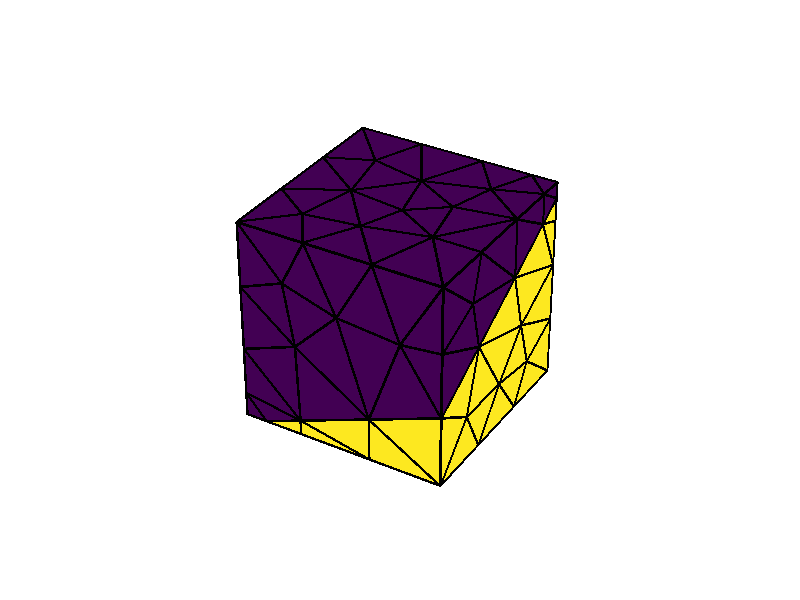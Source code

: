 #version 3.7;
#include "shapes.inc"
background {color rgb<1.000000,1.000000,1.000000>}
camera {
perspective
right x*image_width/image_height
location <3.962000, 4.827000, -5.270000>
look_at <0.500000, 0.500000, 0.500000>
angle 25.000000
sky <0.000000, 1.000000, 0.000000>
}
light_source { <3.962000, 4.827000, -5.270000> rgb<1.000000, 1.000000, 1.000000> shadowless}

global_settings { assumed_gamma 2.2 }
union {

mesh2 {
  vertex_vectors {
    88,
    <1.000000000000,0.000000000000,0.000000000000>,
    <1.000000000000,1.000000000000,0.000000000000>,
    <0.000000000000,1.000000000000,0.000000000000>,
    <0.000000000000,0.072876995892,0.000000000000>,
    <0.000000000000,1.000000000000,0.523792986818>,
    <1.000000000000,1.000000000000,0.921109989703>,
    <1.000000000000,0.000000000000,0.356143977106>,
    <0.103627646137,0.000000000000,0.000000000000>,
    <0.000000000000,0.000000000000,0.000000000000>,
    <0.000000000000,0.000000000000,1.000000000000>,
    <0.000000000000,1.000000000000,1.000000000000>,
    <1.000000000000,1.000000000000,1.000000000000>,
    <1.000000000000,0.000000000000,1.000000000000>,
    <0.000000000000,0.701104617235,0.000000000000>,
    <0.000000000000,0.402209234470,0.000000000000>,
    <0.000000000000,0.182654408751,0.000000000000>,
    <0.000000000000,0.182654408751,0.062020507216>,
    <0.000000000000,0.402209234470,0.186061521649>,
    <0.000000000000,0.701104617235,0.354927254234>,
    <0.000000000000,1.000000000000,0.261896493409>,
    <1.000000000000,0.333333333333,0.000000000000>,
    <1.000000000000,0.666666666667,0.000000000000>,
    <1.000000000000,1.000000000000,0.288501209186>,
    <1.000000000000,1.000000000000,0.577002418372>,
    <1.000000000000,1.000000000000,0.806407465926>,
    <1.000000000000,0.875473586152,0.850756798208>,
    <1.000000000000,0.626420758457,0.710050415219>,
    <1.000000000000,0.313210379228,0.533097196163>,
    <0.644614079982,0.000000000000,0.214943108497>,
    <0.289228159963,0.000000000000,0.073742239887>,
    <0.289228159963,0.000000000000,0.000000000000>,
    <0.644614079982,0.000000000000,0.000000000000>,
    <0.666666666667,1.000000000000,0.000000000000>,
    <0.333333333333,1.000000000000,0.000000000000>,
    <0.313210379228,1.000000000000,0.648236795966>,
    <0.626420758457,1.000000000000,0.772680605113>,
    <0.875473586152,1.000000000000,0.871633528173>,
    <0.000000000000,0.000000000000,0.118406524671>,
    <0.000000000000,0.000000000000,0.355219574014>,
    <0.000000000000,0.000000000000,0.677609787007>,
    <0.000000000000,0.333333333333,1.000000000000>,
    <0.000000000000,0.666666666667,1.000000000000>,
    <0.000000000000,1.000000000000,0.761896493409>,
    <1.000000000000,0.875473586152,1.000000000000>,
    <1.000000000000,0.626420758457,1.000000000000>,
    <1.000000000000,0.313210379228,1.000000000000>,
    <1.000000000000,0.000000000000,0.678071988553>,
    <0.666666666667,0.000000000000,1.000000000000>,
    <0.333333333333,0.000000000000,1.000000000000>,
    <0.313210379228,1.000000000000,1.000000000000>,
    <0.626420758457,1.000000000000,1.000000000000>,
    <0.875473586152,1.000000000000,1.000000000000>,
    <0.000000000000,0.850552308617,0.130948246705>,
    <1.000000000000,0.511807085053,0.219380169554>,
    <1.000000000000,0.776565927567,0.184454943986>,
    <1.000000000000,0.704667358384,0.418747725413>,
    <1.000000000000,0.219942911644,0.224539875377>,
    <0.699719460231,1.000000000000,0.458260958483>,
    <0.764143265934,1.000000000000,0.198467133220>,
    <0.494542352852,1.000000000000,0.264677588646>,
    <0.190181010902,1.000000000000,0.283100644140>,
    <0.425030917231,0.276352568235,0.000000000000>,
    <0.244606163224,0.524348277188,0.000000000000>,
    <0.513631647844,0.532352374883,0.000000000000>,
    <0.729981213298,0.720142398633,0.000000000000>,
    <0.759036836908,0.361263905965,0.000000000000>,
    <0.151784698079,0.208348783505,0.000000000000>,
    <0.191361619853,0.787344828536,0.000000000000>,
    <0.438824267986,0.761363336170,0.000000000000>,
    <0.000000000000,0.813535924694,0.725023285080>,
    <0.000000000000,0.201841694023,0.702796286444>,
    <0.000000000000,0.364272566544,0.474425381623>,
    <0.000000000000,0.513444264259,0.709522976020>,
    <1.000000000000,0.250568303383,0.784243919987>,
    <0.800121033704,0.000000000000,0.655359019303>,
    <0.489445455573,0.000000000000,0.682995041661>,
    <0.218334003960,0.000000000000,0.765928426277>,
    <0.273603616186,0.000000000000,0.461739696057>,
    <0.156605189614,1.000000000000,0.852533322344>,
    <0.200000000000,0.195975409179,1.000000000000>,
    <0.464064829583,0.237924129741,1.000000000000>,
    <0.267622477801,0.475842234965,1.000000000000>,
    <0.546205218937,0.442045370203,1.000000000000>,
    <0.486325247700,0.704090536183,1.000000000000>,
    <0.215401594113,0.761343459969,1.000000000000>,
    <0.770561295737,0.313681779957,1.000000000000>,
    <0.716992354972,0.576171822069,1.000000000000>,
    <0.783006532076,0.795824001443,1.000000000000> 
  }
  texture_list {
    172,
    texture{pigment{rgb<0.992156862745,0.905882352941,0.145098039216>} finish {ambient 0.600000 diffuse 0.600000 reflection 0.000000}}
    texture{pigment{rgb<0.992156862745,0.905882352941,0.145098039216>} finish {ambient 0.600000 diffuse 0.600000 reflection 0.000000}}
    texture{pigment{rgb<0.992156862745,0.905882352941,0.145098039216>} finish {ambient 0.600000 diffuse 0.600000 reflection 0.000000}}
    texture{pigment{rgb<0.992156862745,0.905882352941,0.145098039216>} finish {ambient 0.600000 diffuse 0.600000 reflection 0.000000}}
    texture{pigment{rgb<0.992156862745,0.905882352941,0.145098039216>} finish {ambient 0.600000 diffuse 0.600000 reflection 0.000000}}
    texture{pigment{rgb<0.992156862745,0.905882352941,0.145098039216>} finish {ambient 0.600000 diffuse 0.600000 reflection 0.000000}}
    texture{pigment{rgb<0.992156862745,0.905882352941,0.145098039216>} finish {ambient 0.600000 diffuse 0.600000 reflection 0.000000}}
    texture{pigment{rgb<0.992156862745,0.905882352941,0.145098039216>} finish {ambient 0.600000 diffuse 0.600000 reflection 0.000000}}
    texture{pigment{rgb<0.992156862745,0.905882352941,0.145098039216>} finish {ambient 0.600000 diffuse 0.600000 reflection 0.000000}}
    texture{pigment{rgb<0.992156862745,0.905882352941,0.145098039216>} finish {ambient 0.600000 diffuse 0.600000 reflection 0.000000}}
    texture{pigment{rgb<0.992156862745,0.905882352941,0.145098039216>} finish {ambient 0.600000 diffuse 0.600000 reflection 0.000000}}
    texture{pigment{rgb<0.992156862745,0.905882352941,0.145098039216>} finish {ambient 0.600000 diffuse 0.600000 reflection 0.000000}}
    texture{pigment{rgb<0.992156862745,0.905882352941,0.145098039216>} finish {ambient 0.600000 diffuse 0.600000 reflection 0.000000}}
    texture{pigment{rgb<0.992156862745,0.905882352941,0.145098039216>} finish {ambient 0.600000 diffuse 0.600000 reflection 0.000000}}
    texture{pigment{rgb<0.992156862745,0.905882352941,0.145098039216>} finish {ambient 0.600000 diffuse 0.600000 reflection 0.000000}}
    texture{pigment{rgb<0.992156862745,0.905882352941,0.145098039216>} finish {ambient 0.600000 diffuse 0.600000 reflection 0.000000}}
    texture{pigment{rgb<0.992156862745,0.905882352941,0.145098039216>} finish {ambient 0.600000 diffuse 0.600000 reflection 0.000000}}
    texture{pigment{rgb<0.992156862745,0.905882352941,0.145098039216>} finish {ambient 0.600000 diffuse 0.600000 reflection 0.000000}}
    texture{pigment{rgb<0.992156862745,0.905882352941,0.145098039216>} finish {ambient 0.600000 diffuse 0.600000 reflection 0.000000}}
    texture{pigment{rgb<0.992156862745,0.905882352941,0.145098039216>} finish {ambient 0.600000 diffuse 0.600000 reflection 0.000000}}
    texture{pigment{rgb<0.992156862745,0.905882352941,0.145098039216>} finish {ambient 0.600000 diffuse 0.600000 reflection 0.000000}}
    texture{pigment{rgb<0.992156862745,0.905882352941,0.145098039216>} finish {ambient 0.600000 diffuse 0.600000 reflection 0.000000}}
    texture{pigment{rgb<0.992156862745,0.905882352941,0.145098039216>} finish {ambient 0.600000 diffuse 0.600000 reflection 0.000000}}
    texture{pigment{rgb<0.992156862745,0.905882352941,0.145098039216>} finish {ambient 0.600000 diffuse 0.600000 reflection 0.000000}}
    texture{pigment{rgb<0.992156862745,0.905882352941,0.145098039216>} finish {ambient 0.600000 diffuse 0.600000 reflection 0.000000}}
    texture{pigment{rgb<0.992156862745,0.905882352941,0.145098039216>} finish {ambient 0.600000 diffuse 0.600000 reflection 0.000000}}
    texture{pigment{rgb<0.992156862745,0.905882352941,0.145098039216>} finish {ambient 0.600000 diffuse 0.600000 reflection 0.000000}}
    texture{pigment{rgb<0.992156862745,0.905882352941,0.145098039216>} finish {ambient 0.600000 diffuse 0.600000 reflection 0.000000}}
    texture{pigment{rgb<0.992156862745,0.905882352941,0.145098039216>} finish {ambient 0.600000 diffuse 0.600000 reflection 0.000000}}
    texture{pigment{rgb<0.992156862745,0.905882352941,0.145098039216>} finish {ambient 0.600000 diffuse 0.600000 reflection 0.000000}}
    texture{pigment{rgb<0.992156862745,0.905882352941,0.145098039216>} finish {ambient 0.600000 diffuse 0.600000 reflection 0.000000}}
    texture{pigment{rgb<0.992156862745,0.905882352941,0.145098039216>} finish {ambient 0.600000 diffuse 0.600000 reflection 0.000000}}
    texture{pigment{rgb<0.992156862745,0.905882352941,0.145098039216>} finish {ambient 0.600000 diffuse 0.600000 reflection 0.000000}}
    texture{pigment{rgb<0.992156862745,0.905882352941,0.145098039216>} finish {ambient 0.600000 diffuse 0.600000 reflection 0.000000}}
    texture{pigment{rgb<0.992156862745,0.905882352941,0.145098039216>} finish {ambient 0.600000 diffuse 0.600000 reflection 0.000000}}
    texture{pigment{rgb<0.992156862745,0.905882352941,0.145098039216>} finish {ambient 0.600000 diffuse 0.600000 reflection 0.000000}}
    texture{pigment{rgb<0.992156862745,0.905882352941,0.145098039216>} finish {ambient 0.600000 diffuse 0.600000 reflection 0.000000}}
    texture{pigment{rgb<0.992156862745,0.905882352941,0.145098039216>} finish {ambient 0.600000 diffuse 0.600000 reflection 0.000000}}
    texture{pigment{rgb<0.992156862745,0.905882352941,0.145098039216>} finish {ambient 0.600000 diffuse 0.600000 reflection 0.000000}}
    texture{pigment{rgb<0.992156862745,0.905882352941,0.145098039216>} finish {ambient 0.600000 diffuse 0.600000 reflection 0.000000}}
    texture{pigment{rgb<0.992156862745,0.905882352941,0.145098039216>} finish {ambient 0.600000 diffuse 0.600000 reflection 0.000000}}
    texture{pigment{rgb<0.992156862745,0.905882352941,0.145098039216>} finish {ambient 0.600000 diffuse 0.600000 reflection 0.000000}}
    texture{pigment{rgb<0.992156862745,0.905882352941,0.145098039216>} finish {ambient 0.600000 diffuse 0.600000 reflection 0.000000}}
    texture{pigment{rgb<0.992156862745,0.905882352941,0.145098039216>} finish {ambient 0.600000 diffuse 0.600000 reflection 0.000000}}
    texture{pigment{rgb<0.992156862745,0.905882352941,0.145098039216>} finish {ambient 0.600000 diffuse 0.600000 reflection 0.000000}}
    texture{pigment{rgb<0.992156862745,0.905882352941,0.145098039216>} finish {ambient 0.600000 diffuse 0.600000 reflection 0.000000}}
    texture{pigment{rgb<0.992156862745,0.905882352941,0.145098039216>} finish {ambient 0.600000 diffuse 0.600000 reflection 0.000000}}
    texture{pigment{rgb<0.992156862745,0.905882352941,0.145098039216>} finish {ambient 0.600000 diffuse 0.600000 reflection 0.000000}}
    texture{pigment{rgb<0.992156862745,0.905882352941,0.145098039216>} finish {ambient 0.600000 diffuse 0.600000 reflection 0.000000}}
    texture{pigment{rgb<0.992156862745,0.905882352941,0.145098039216>} finish {ambient 0.600000 diffuse 0.600000 reflection 0.000000}}
    texture{pigment{rgb<0.992156862745,0.905882352941,0.145098039216>} finish {ambient 0.600000 diffuse 0.600000 reflection 0.000000}}
    texture{pigment{rgb<0.992156862745,0.905882352941,0.145098039216>} finish {ambient 0.600000 diffuse 0.600000 reflection 0.000000}}
    texture{pigment{rgb<0.992156862745,0.905882352941,0.145098039216>} finish {ambient 0.600000 diffuse 0.600000 reflection 0.000000}}
    texture{pigment{rgb<0.992156862745,0.905882352941,0.145098039216>} finish {ambient 0.600000 diffuse 0.600000 reflection 0.000000}}
    texture{pigment{rgb<0.992156862745,0.905882352941,0.145098039216>} finish {ambient 0.600000 diffuse 0.600000 reflection 0.000000}}
    texture{pigment{rgb<0.992156862745,0.905882352941,0.145098039216>} finish {ambient 0.600000 diffuse 0.600000 reflection 0.000000}}
    texture{pigment{rgb<0.992156862745,0.905882352941,0.145098039216>} finish {ambient 0.600000 diffuse 0.600000 reflection 0.000000}}
    texture{pigment{rgb<0.992156862745,0.905882352941,0.145098039216>} finish {ambient 0.600000 diffuse 0.600000 reflection 0.000000}}
    texture{pigment{rgb<0.992156862745,0.905882352941,0.145098039216>} finish {ambient 0.600000 diffuse 0.600000 reflection 0.000000}}
    texture{pigment{rgb<0.992156862745,0.905882352941,0.145098039216>} finish {ambient 0.600000 diffuse 0.600000 reflection 0.000000}}
    texture{pigment{rgb<0.992156862745,0.905882352941,0.145098039216>} finish {ambient 0.600000 diffuse 0.600000 reflection 0.000000}}
    texture{pigment{rgb<0.992156862745,0.905882352941,0.145098039216>} finish {ambient 0.600000 diffuse 0.600000 reflection 0.000000}}
    texture{pigment{rgb<0.992156862745,0.905882352941,0.145098039216>} finish {ambient 0.600000 diffuse 0.600000 reflection 0.000000}}
    texture{pigment{rgb<0.992156862745,0.905882352941,0.145098039216>} finish {ambient 0.600000 diffuse 0.600000 reflection 0.000000}}
    texture{pigment{rgb<0.992156862745,0.905882352941,0.145098039216>} finish {ambient 0.600000 diffuse 0.600000 reflection 0.000000}}
    texture{pigment{rgb<0.992156862745,0.905882352941,0.145098039216>} finish {ambient 0.600000 diffuse 0.600000 reflection 0.000000}}
    texture{pigment{rgb<0.992156862745,0.905882352941,0.145098039216>} finish {ambient 0.600000 diffuse 0.600000 reflection 0.000000}}
    texture{pigment{rgb<0.992156862745,0.905882352941,0.145098039216>} finish {ambient 0.600000 diffuse 0.600000 reflection 0.000000}}
    texture{pigment{rgb<0.992156862745,0.905882352941,0.145098039216>} finish {ambient 0.600000 diffuse 0.600000 reflection 0.000000}}
    texture{pigment{rgb<0.992156862745,0.905882352941,0.145098039216>} finish {ambient 0.600000 diffuse 0.600000 reflection 0.000000}}
    texture{pigment{rgb<0.992156862745,0.905882352941,0.145098039216>} finish {ambient 0.600000 diffuse 0.600000 reflection 0.000000}}
    texture{pigment{rgb<0.992156862745,0.905882352941,0.145098039216>} finish {ambient 0.600000 diffuse 0.600000 reflection 0.000000}}
    texture{pigment{rgb<0.992156862745,0.905882352941,0.145098039216>} finish {ambient 0.600000 diffuse 0.600000 reflection 0.000000}}
    texture{pigment{rgb<0.992156862745,0.905882352941,0.145098039216>} finish {ambient 0.600000 diffuse 0.600000 reflection 0.000000}}
    texture{pigment{rgb<0.992156862745,0.905882352941,0.145098039216>} finish {ambient 0.600000 diffuse 0.600000 reflection 0.000000}}
    texture{pigment{rgb<0.992156862745,0.905882352941,0.145098039216>} finish {ambient 0.600000 diffuse 0.600000 reflection 0.000000}}
    texture{pigment{rgb<0.992156862745,0.905882352941,0.145098039216>} finish {ambient 0.600000 diffuse 0.600000 reflection 0.000000}}
    texture{pigment{rgb<0.992156862745,0.905882352941,0.145098039216>} finish {ambient 0.600000 diffuse 0.600000 reflection 0.000000}}
    texture{pigment{rgb<0.992156862745,0.905882352941,0.145098039216>} finish {ambient 0.600000 diffuse 0.600000 reflection 0.000000}}
    texture{pigment{rgb<0.992156862745,0.905882352941,0.145098039216>} finish {ambient 0.600000 diffuse 0.600000 reflection 0.000000}}
    texture{pigment{rgb<0.266666666667,0.003921568627,0.329411764706>} finish {ambient 0.600000 diffuse 0.600000 reflection 0.000000}}
    texture{pigment{rgb<0.266666666667,0.003921568627,0.329411764706>} finish {ambient 0.600000 diffuse 0.600000 reflection 0.000000}}
    texture{pigment{rgb<0.266666666667,0.003921568627,0.329411764706>} finish {ambient 0.600000 diffuse 0.600000 reflection 0.000000}}
    texture{pigment{rgb<0.266666666667,0.003921568627,0.329411764706>} finish {ambient 0.600000 diffuse 0.600000 reflection 0.000000}}
    texture{pigment{rgb<0.266666666667,0.003921568627,0.329411764706>} finish {ambient 0.600000 diffuse 0.600000 reflection 0.000000}}
    texture{pigment{rgb<0.266666666667,0.003921568627,0.329411764706>} finish {ambient 0.600000 diffuse 0.600000 reflection 0.000000}}
    texture{pigment{rgb<0.266666666667,0.003921568627,0.329411764706>} finish {ambient 0.600000 diffuse 0.600000 reflection 0.000000}}
    texture{pigment{rgb<0.266666666667,0.003921568627,0.329411764706>} finish {ambient 0.600000 diffuse 0.600000 reflection 0.000000}}
    texture{pigment{rgb<0.266666666667,0.003921568627,0.329411764706>} finish {ambient 0.600000 diffuse 0.600000 reflection 0.000000}}
    texture{pigment{rgb<0.266666666667,0.003921568627,0.329411764706>} finish {ambient 0.600000 diffuse 0.600000 reflection 0.000000}}
    texture{pigment{rgb<0.266666666667,0.003921568627,0.329411764706>} finish {ambient 0.600000 diffuse 0.600000 reflection 0.000000}}
    texture{pigment{rgb<0.266666666667,0.003921568627,0.329411764706>} finish {ambient 0.600000 diffuse 0.600000 reflection 0.000000}}
    texture{pigment{rgb<0.266666666667,0.003921568627,0.329411764706>} finish {ambient 0.600000 diffuse 0.600000 reflection 0.000000}}
    texture{pigment{rgb<0.266666666667,0.003921568627,0.329411764706>} finish {ambient 0.600000 diffuse 0.600000 reflection 0.000000}}
    texture{pigment{rgb<0.266666666667,0.003921568627,0.329411764706>} finish {ambient 0.600000 diffuse 0.600000 reflection 0.000000}}
    texture{pigment{rgb<0.266666666667,0.003921568627,0.329411764706>} finish {ambient 0.600000 diffuse 0.600000 reflection 0.000000}}
    texture{pigment{rgb<0.266666666667,0.003921568627,0.329411764706>} finish {ambient 0.600000 diffuse 0.600000 reflection 0.000000}}
    texture{pigment{rgb<0.266666666667,0.003921568627,0.329411764706>} finish {ambient 0.600000 diffuse 0.600000 reflection 0.000000}}
    texture{pigment{rgb<0.266666666667,0.003921568627,0.329411764706>} finish {ambient 0.600000 diffuse 0.600000 reflection 0.000000}}
    texture{pigment{rgb<0.266666666667,0.003921568627,0.329411764706>} finish {ambient 0.600000 diffuse 0.600000 reflection 0.000000}}
    texture{pigment{rgb<0.266666666667,0.003921568627,0.329411764706>} finish {ambient 0.600000 diffuse 0.600000 reflection 0.000000}}
    texture{pigment{rgb<0.266666666667,0.003921568627,0.329411764706>} finish {ambient 0.600000 diffuse 0.600000 reflection 0.000000}}
    texture{pigment{rgb<0.266666666667,0.003921568627,0.329411764706>} finish {ambient 0.600000 diffuse 0.600000 reflection 0.000000}}
    texture{pigment{rgb<0.266666666667,0.003921568627,0.329411764706>} finish {ambient 0.600000 diffuse 0.600000 reflection 0.000000}}
    texture{pigment{rgb<0.266666666667,0.003921568627,0.329411764706>} finish {ambient 0.600000 diffuse 0.600000 reflection 0.000000}}
    texture{pigment{rgb<0.266666666667,0.003921568627,0.329411764706>} finish {ambient 0.600000 diffuse 0.600000 reflection 0.000000}}
    texture{pigment{rgb<0.266666666667,0.003921568627,0.329411764706>} finish {ambient 0.600000 diffuse 0.600000 reflection 0.000000}}
    texture{pigment{rgb<0.266666666667,0.003921568627,0.329411764706>} finish {ambient 0.600000 diffuse 0.600000 reflection 0.000000}}
    texture{pigment{rgb<0.266666666667,0.003921568627,0.329411764706>} finish {ambient 0.600000 diffuse 0.600000 reflection 0.000000}}
    texture{pigment{rgb<0.266666666667,0.003921568627,0.329411764706>} finish {ambient 0.600000 diffuse 0.600000 reflection 0.000000}}
    texture{pigment{rgb<0.266666666667,0.003921568627,0.329411764706>} finish {ambient 0.600000 diffuse 0.600000 reflection 0.000000}}
    texture{pigment{rgb<0.266666666667,0.003921568627,0.329411764706>} finish {ambient 0.600000 diffuse 0.600000 reflection 0.000000}}
    texture{pigment{rgb<0.266666666667,0.003921568627,0.329411764706>} finish {ambient 0.600000 diffuse 0.600000 reflection 0.000000}}
    texture{pigment{rgb<0.266666666667,0.003921568627,0.329411764706>} finish {ambient 0.600000 diffuse 0.600000 reflection 0.000000}}
    texture{pigment{rgb<0.266666666667,0.003921568627,0.329411764706>} finish {ambient 0.600000 diffuse 0.600000 reflection 0.000000}}
    texture{pigment{rgb<0.266666666667,0.003921568627,0.329411764706>} finish {ambient 0.600000 diffuse 0.600000 reflection 0.000000}}
    texture{pigment{rgb<0.266666666667,0.003921568627,0.329411764706>} finish {ambient 0.600000 diffuse 0.600000 reflection 0.000000}}
    texture{pigment{rgb<0.266666666667,0.003921568627,0.329411764706>} finish {ambient 0.600000 diffuse 0.600000 reflection 0.000000}}
    texture{pigment{rgb<0.266666666667,0.003921568627,0.329411764706>} finish {ambient 0.600000 diffuse 0.600000 reflection 0.000000}}
    texture{pigment{rgb<0.266666666667,0.003921568627,0.329411764706>} finish {ambient 0.600000 diffuse 0.600000 reflection 0.000000}}
    texture{pigment{rgb<0.266666666667,0.003921568627,0.329411764706>} finish {ambient 0.600000 diffuse 0.600000 reflection 0.000000}}
    texture{pigment{rgb<0.266666666667,0.003921568627,0.329411764706>} finish {ambient 0.600000 diffuse 0.600000 reflection 0.000000}}
    texture{pigment{rgb<0.266666666667,0.003921568627,0.329411764706>} finish {ambient 0.600000 diffuse 0.600000 reflection 0.000000}}
    texture{pigment{rgb<0.266666666667,0.003921568627,0.329411764706>} finish {ambient 0.600000 diffuse 0.600000 reflection 0.000000}}
    texture{pigment{rgb<0.266666666667,0.003921568627,0.329411764706>} finish {ambient 0.600000 diffuse 0.600000 reflection 0.000000}}
    texture{pigment{rgb<0.266666666667,0.003921568627,0.329411764706>} finish {ambient 0.600000 diffuse 0.600000 reflection 0.000000}}
    texture{pigment{rgb<0.266666666667,0.003921568627,0.329411764706>} finish {ambient 0.600000 diffuse 0.600000 reflection 0.000000}}
    texture{pigment{rgb<0.266666666667,0.003921568627,0.329411764706>} finish {ambient 0.600000 diffuse 0.600000 reflection 0.000000}}
    texture{pigment{rgb<0.266666666667,0.003921568627,0.329411764706>} finish {ambient 0.600000 diffuse 0.600000 reflection 0.000000}}
    texture{pigment{rgb<0.266666666667,0.003921568627,0.329411764706>} finish {ambient 0.600000 diffuse 0.600000 reflection 0.000000}}
    texture{pigment{rgb<0.266666666667,0.003921568627,0.329411764706>} finish {ambient 0.600000 diffuse 0.600000 reflection 0.000000}}
    texture{pigment{rgb<0.266666666667,0.003921568627,0.329411764706>} finish {ambient 0.600000 diffuse 0.600000 reflection 0.000000}}
    texture{pigment{rgb<0.266666666667,0.003921568627,0.329411764706>} finish {ambient 0.600000 diffuse 0.600000 reflection 0.000000}}
    texture{pigment{rgb<0.266666666667,0.003921568627,0.329411764706>} finish {ambient 0.600000 diffuse 0.600000 reflection 0.000000}}
    texture{pigment{rgb<0.266666666667,0.003921568627,0.329411764706>} finish {ambient 0.600000 diffuse 0.600000 reflection 0.000000}}
    texture{pigment{rgb<0.266666666667,0.003921568627,0.329411764706>} finish {ambient 0.600000 diffuse 0.600000 reflection 0.000000}}
    texture{pigment{rgb<0.266666666667,0.003921568627,0.329411764706>} finish {ambient 0.600000 diffuse 0.600000 reflection 0.000000}}
    texture{pigment{rgb<0.266666666667,0.003921568627,0.329411764706>} finish {ambient 0.600000 diffuse 0.600000 reflection 0.000000}}
    texture{pigment{rgb<0.266666666667,0.003921568627,0.329411764706>} finish {ambient 0.600000 diffuse 0.600000 reflection 0.000000}}
    texture{pigment{rgb<0.266666666667,0.003921568627,0.329411764706>} finish {ambient 0.600000 diffuse 0.600000 reflection 0.000000}}
    texture{pigment{rgb<0.266666666667,0.003921568627,0.329411764706>} finish {ambient 0.600000 diffuse 0.600000 reflection 0.000000}}
    texture{pigment{rgb<0.266666666667,0.003921568627,0.329411764706>} finish {ambient 0.600000 diffuse 0.600000 reflection 0.000000}}
    texture{pigment{rgb<0.266666666667,0.003921568627,0.329411764706>} finish {ambient 0.600000 diffuse 0.600000 reflection 0.000000}}
    texture{pigment{rgb<0.266666666667,0.003921568627,0.329411764706>} finish {ambient 0.600000 diffuse 0.600000 reflection 0.000000}}
    texture{pigment{rgb<0.266666666667,0.003921568627,0.329411764706>} finish {ambient 0.600000 diffuse 0.600000 reflection 0.000000}}
    texture{pigment{rgb<0.266666666667,0.003921568627,0.329411764706>} finish {ambient 0.600000 diffuse 0.600000 reflection 0.000000}}
    texture{pigment{rgb<0.266666666667,0.003921568627,0.329411764706>} finish {ambient 0.600000 diffuse 0.600000 reflection 0.000000}}
    texture{pigment{rgb<0.266666666667,0.003921568627,0.329411764706>} finish {ambient 0.600000 diffuse 0.600000 reflection 0.000000}}
    texture{pigment{rgb<0.266666666667,0.003921568627,0.329411764706>} finish {ambient 0.600000 diffuse 0.600000 reflection 0.000000}}
    texture{pigment{rgb<0.266666666667,0.003921568627,0.329411764706>} finish {ambient 0.600000 diffuse 0.600000 reflection 0.000000}}
    texture{pigment{rgb<0.266666666667,0.003921568627,0.329411764706>} finish {ambient 0.600000 diffuse 0.600000 reflection 0.000000}}
    texture{pigment{rgb<0.266666666667,0.003921568627,0.329411764706>} finish {ambient 0.600000 diffuse 0.600000 reflection 0.000000}}
    texture{pigment{rgb<0.266666666667,0.003921568627,0.329411764706>} finish {ambient 0.600000 diffuse 0.600000 reflection 0.000000}}
    texture{pigment{rgb<0.266666666667,0.003921568627,0.329411764706>} finish {ambient 0.600000 diffuse 0.600000 reflection 0.000000}}
    texture{pigment{rgb<0.266666666667,0.003921568627,0.329411764706>} finish {ambient 0.600000 diffuse 0.600000 reflection 0.000000}}
    texture{pigment{rgb<0.266666666667,0.003921568627,0.329411764706>} finish {ambient 0.600000 diffuse 0.600000 reflection 0.000000}}
    texture{pigment{rgb<0.266666666667,0.003921568627,0.329411764706>} finish {ambient 0.600000 diffuse 0.600000 reflection 0.000000}}
    texture{pigment{rgb<0.266666666667,0.003921568627,0.329411764706>} finish {ambient 0.600000 diffuse 0.600000 reflection 0.000000}}
    texture{pigment{rgb<0.266666666667,0.003921568627,0.329411764706>} finish {ambient 0.600000 diffuse 0.600000 reflection 0.000000}}
    texture{pigment{rgb<0.266666666667,0.003921568627,0.329411764706>} finish {ambient 0.600000 diffuse 0.600000 reflection 0.000000}}
    texture{pigment{rgb<0.266666666667,0.003921568627,0.329411764706>} finish {ambient 0.600000 diffuse 0.600000 reflection 0.000000}}
    texture{pigment{rgb<0.266666666667,0.003921568627,0.329411764706>} finish {ambient 0.600000 diffuse 0.600000 reflection 0.000000}}
    texture{pigment{rgb<0.266666666667,0.003921568627,0.329411764706>} finish {ambient 0.600000 diffuse 0.600000 reflection 0.000000}}
    texture{pigment{rgb<0.266666666667,0.003921568627,0.329411764706>} finish {ambient 0.600000 diffuse 0.600000 reflection 0.000000}}
    texture{pigment{rgb<0.266666666667,0.003921568627,0.329411764706>} finish {ambient 0.600000 diffuse 0.600000 reflection 0.000000}}
    texture{pigment{rgb<0.266666666667,0.003921568627,0.329411764706>} finish {ambient 0.600000 diffuse 0.600000 reflection 0.000000}}
    texture{pigment{rgb<0.266666666667,0.003921568627,0.329411764706>} finish {ambient 0.600000 diffuse 0.600000 reflection 0.000000}}
    texture{pigment{rgb<0.266666666667,0.003921568627,0.329411764706>} finish {ambient 0.600000 diffuse 0.600000 reflection 0.000000}}
    texture{pigment{rgb<0.266666666667,0.003921568627,0.329411764706>} finish {ambient 0.600000 diffuse 0.600000 reflection 0.000000}}
    texture{pigment{rgb<0.266666666667,0.003921568627,0.329411764706>} finish {ambient 0.600000 diffuse 0.600000 reflection 0.000000}}
    texture{pigment{rgb<0.266666666667,0.003921568627,0.329411764706>} finish {ambient 0.600000 diffuse 0.600000 reflection 0.000000}}
    texture{pigment{rgb<0.266666666667,0.003921568627,0.329411764706>} finish {ambient 0.600000 diffuse 0.600000 reflection 0.000000}}
  }
  face_indices {
    172,
    <22,54,1>,0,
    <58,22,1>,1,
    <33,60,59>,2,
    <59,58,32>,3,
    <62,63,61>,4,
    <66,62,61>,5,
    <61,66,30>,6,
    <18,52,19>,7,
    <63,65,61>,8,
    <23,26,25>,9,
    <62,67,13>,10,
    <28,29,31>,11,
    <65,31,61>,12,
    <34,60,4>,13,
    <32,58,1>,14,
    <64,32,1>,15,
    <4,18,19>,16,
    <60,19,4>,17,
    <54,1,21>,18,
    <21,64,1>,19,
    <26,23,55>,20,
    <27,26,55>,21,
    <53,27,55>,22,
    <56,0,20>,23,
    <0,20,65>,24,
    <7,30,66>,25,
    <7,30,29>,26,
    <65,20,21>,27,
    <21,53,20>,28,
    <16,3,15>,29,
    <3,15,66>,30,
    <7,3,66>,31,
    <23,35,36>,32,
    <62,63,68>,33,
    <64,63,65>,34,
    <64,63,68>,35,
    <52,2,19>,36,
    <19,60,2>,37,
    <60,33,2>,38,
    <33,2,67>,39,
    <67,13,2>,40,
    <13,2,52>,41,
    <53,54,55>,42,
    <27,53,56>,43,
    <22,55,54>,44,
    <56,6,27>,45,
    <14,62,13>,46,
    <13,17,14>,47,
    <25,24,5>,48,
    <24,5,36>,49,
    <0,31,28>,50,
    <23,57,35>,51,
    <24,36,23>,52,
    <16,15,14>,53,
    <15,14,66>,54,
    <30,61,31>,55,
    <29,30,31>,56,
    <23,24,25>,57,
    <54,21,53>,58,
    <57,35,34>,59,
    <34,59,57>,60,
    <65,0,31>,61,
    <57,58,22>,62,
    <59,57,58>,63,
    <14,17,16>,64,
    <65,21,64>,65,
    <18,13,52>,66,
    <6,56,0>,67,
    <0,28,6>,68,
    <53,56,20>,69,
    <68,32,33>,70,
    <33,59,32>,71,
    <64,68,32>,72,
    <22,23,57>,73,
    <22,23,55>,74,
    <66,14,62>,75,
    <67,62,68>,76,
    <34,60,59>,77,
    <68,33,67>,78,
    <13,17,18>,79,
    <87,86,83>,80,
    <81,82,83>,81,
    <35,50,36>,82,
    <81,80,82>,83,
    <73,12,46>,84,
    <12,46,74>,85,
    <26,27,73>,86,
    <76,77,39>,87,
    <8,7,3>,88,
    <3,37,8>,89,
    <8,7,37>,90,
    <16,3,37>,91,
    <34,35,49>,92,
    <79,40,81>,93,
    <28,6,74>,94,
    <80,79,81>,95,
    <34,42,4>,96,
    <4,69,42>,97,
    <80,85,47>,98,
    <74,12,47>,99,
    <80,85,82>,100,
    <45,73,12>,101,
    <12,85,45>,102,
    <7,29,37>,103,
    <83,49,84>,104,
    <49,50,83>,105,
    <49,50,35>,106,
    <49,78,34>,107,
    <81,83,84>,108,
    <80,79,48>,109,
    <77,76,75>,110,
    <78,42,10>,111,
    <42,10,69>,112,
    <40,79,9>,113,
    <9,70,40>,114,
    <78,34,42>,115,
    <51,43,87>,116,
    <5,25,43>,117,
    <69,72,18>,118,
    <74,47,75>,119,
    <75,74,28>,120,
    <25,26,44>,121,
    <70,71,72>,122,
    <50,51,87>,123,
    <50,51,36>,124,
    <39,38,70>,125,
    <39,38,77>,126,
    <81,41,84>,127,
    <6,46,74>,128,
    <39,70,9>,129,
    <9,76,39>,130,
    <82,83,86>,131,
    <51,5,36>,132,
    <18,4,69>,133,
    <77,75,28>,134,
    <50,83,87>,135,
    <28,29,77>,136,
    <51,43,11>,137,
    <43,11,5>,138,
    <5,51,11>,139,
    <29,38,37>,140,
    <78,49,10>,141,
    <49,10,84>,142,
    <38,17,71>,143,
    <38,16,37>,144,
    <29,38,77>,145,
    <76,48,75>,146,
    <18,71,72>,147,
    <26,73,45>,148,
    <41,40,72>,149,
    <41,40,81>,150,
    <75,47,48>,151,
    <47,48,80>,152,
    <17,38,16>,153,
    <38,70,71>,154,
    <85,82,86>,155,
    <41,69,72>,156,
    <18,17,71>,157,
    <73,27,46>,158,
    <44,26,45>,159,
    <45,85,44>,160,
    <27,6,46>,161,
    <85,86,44>,162,
    <12,47,85>,163,
    <41,69,10>,164,
    <10,84,41>,165,
    <43,87,44>,166,
    <25,43,44>,167,
    <40,70,72>,168,
    <9,76,48>,169,
    <79,9,48>,170,
    <86,44,87>,171 
  }
}
#declare elt3dedge =
  texture { pigment { rgb <0.000000,0.000000,0.000000> } finish {ambient 0.600000 diffuse 0.600000 reflection 0.000000} }
    cylinder {<                 1,                 1,    0.288501209186>,
              <                 1,    0.776565927567,    0.184454943986>,
              0.00594513765584376
    texture { elt3dedge }
  }
    sphere {<                 1,                 1,    0.288501209186>,
              0.00594513765584376
    texture { elt3dedge }
  }
    sphere {<                 1,    0.776565927567,    0.184454943986>,
              0.00594513765584376
    texture { elt3dedge }
  }
    cylinder {<                 1,    0.776565927567,    0.184454943986>,
              <                 1,                 1,                 0>,
              0.00594513765584376
    texture { elt3dedge }
  }
    sphere {<                 1,    0.776565927567,    0.184454943986>,
              0.00594513765584376
    texture { elt3dedge }
  }
    sphere {<                 1,                 1,                 0>,
              0.00594513765584376
    texture { elt3dedge }
  }
    cylinder {<                 1,                 1,    0.288501209186>,
              <                 1,                 1,                 0>,
              0.00594513765584376
    texture { elt3dedge }
  }
    sphere {<                 1,                 1,    0.288501209186>,
              0.00594513765584376
    texture { elt3dedge }
  }
    sphere {<                 1,                 1,                 0>,
              0.00594513765584376
    texture { elt3dedge }
  }
    cylinder {<    0.764143265934,                 1,     0.19846713322>,
              <                 1,                 1,    0.288501209186>,
              0.00594513765584376
    texture { elt3dedge }
  }
    sphere {<    0.764143265934,                 1,     0.19846713322>,
              0.00594513765584376
    texture { elt3dedge }
  }
    sphere {<                 1,                 1,    0.288501209186>,
              0.00594513765584376
    texture { elt3dedge }
  }
    cylinder {<    0.764143265934,                 1,     0.19846713322>,
              <                 1,                 1,                 0>,
              0.00594513765584376
    texture { elt3dedge }
  }
    sphere {<    0.764143265934,                 1,     0.19846713322>,
              0.00594513765584376
    texture { elt3dedge }
  }
    sphere {<                 1,                 1,                 0>,
              0.00594513765584376
    texture { elt3dedge }
  }
    cylinder {<    0.333333333333,                 1,                 0>,
              <    0.190181010902,                 1,     0.28310064414>,
              0.00594513765584376
    texture { elt3dedge }
  }
    sphere {<    0.333333333333,                 1,                 0>,
              0.00594513765584376
    texture { elt3dedge }
  }
    sphere {<    0.190181010902,                 1,     0.28310064414>,
              0.00594513765584376
    texture { elt3dedge }
  }
    cylinder {<    0.190181010902,                 1,     0.28310064414>,
              <    0.494542352852,                 1,    0.264677588646>,
              0.00594513765584376
    texture { elt3dedge }
  }
    sphere {<    0.190181010902,                 1,     0.28310064414>,
              0.00594513765584376
    texture { elt3dedge }
  }
    sphere {<    0.494542352852,                 1,    0.264677588646>,
              0.00594513765584376
    texture { elt3dedge }
  }
    cylinder {<    0.333333333333,                 1,                 0>,
              <    0.494542352852,                 1,    0.264677588646>,
              0.00594513765584376
    texture { elt3dedge }
  }
    sphere {<    0.333333333333,                 1,                 0>,
              0.00594513765584376
    texture { elt3dedge }
  }
    sphere {<    0.494542352852,                 1,    0.264677588646>,
              0.00594513765584376
    texture { elt3dedge }
  }
    cylinder {<    0.494542352852,                 1,    0.264677588646>,
              <    0.764143265934,                 1,     0.19846713322>,
              0.00594513765584376
    texture { elt3dedge }
  }
    sphere {<    0.494542352852,                 1,    0.264677588646>,
              0.00594513765584376
    texture { elt3dedge }
  }
    sphere {<    0.764143265934,                 1,     0.19846713322>,
              0.00594513765584376
    texture { elt3dedge }
  }
    cylinder {<    0.764143265934,                 1,     0.19846713322>,
              <    0.666666666667,                 1,                 0>,
              0.00594513765584376
    texture { elt3dedge }
  }
    sphere {<    0.764143265934,                 1,     0.19846713322>,
              0.00594513765584376
    texture { elt3dedge }
  }
    sphere {<    0.666666666667,                 1,                 0>,
              0.00594513765584376
    texture { elt3dedge }
  }
    cylinder {<    0.494542352852,                 1,    0.264677588646>,
              <    0.666666666667,                 1,                 0>,
              0.00594513765584376
    texture { elt3dedge }
  }
    sphere {<    0.494542352852,                 1,    0.264677588646>,
              0.00594513765584376
    texture { elt3dedge }
  }
    sphere {<    0.666666666667,                 1,                 0>,
              0.00594513765584376
    texture { elt3dedge }
  }
    cylinder {<    0.244606163224,    0.524348277188,                 0>,
              <    0.513631647844,    0.532352374883,                 0>,
              0.00594513765584376
    texture { elt3dedge }
  }
    sphere {<    0.244606163224,    0.524348277188,                 0>,
              0.00594513765584376
    texture { elt3dedge }
  }
    sphere {<    0.513631647844,    0.532352374883,                 0>,
              0.00594513765584376
    texture { elt3dedge }
  }
    cylinder {<    0.513631647844,    0.532352374883,                 0>,
              <    0.425030917231,    0.276352568235,                 0>,
              0.00594513765584376
    texture { elt3dedge }
  }
    sphere {<    0.513631647844,    0.532352374883,                 0>,
              0.00594513765584376
    texture { elt3dedge }
  }
    sphere {<    0.425030917231,    0.276352568235,                 0>,
              0.00594513765584376
    texture { elt3dedge }
  }
    cylinder {<    0.244606163224,    0.524348277188,                 0>,
              <    0.425030917231,    0.276352568235,                 0>,
              0.00594513765584376
    texture { elt3dedge }
  }
    sphere {<    0.244606163224,    0.524348277188,                 0>,
              0.00594513765584376
    texture { elt3dedge }
  }
    sphere {<    0.425030917231,    0.276352568235,                 0>,
              0.00594513765584376
    texture { elt3dedge }
  }
    cylinder {<    0.151784698079,    0.208348783505,                 0>,
              <    0.244606163224,    0.524348277188,                 0>,
              0.00594513765584376
    texture { elt3dedge }
  }
    sphere {<    0.151784698079,    0.208348783505,                 0>,
              0.00594513765584376
    texture { elt3dedge }
  }
    sphere {<    0.244606163224,    0.524348277188,                 0>,
              0.00594513765584376
    texture { elt3dedge }
  }
    cylinder {<    0.151784698079,    0.208348783505,                 0>,
              <    0.425030917231,    0.276352568235,                 0>,
              0.00594513765584376
    texture { elt3dedge }
  }
    sphere {<    0.151784698079,    0.208348783505,                 0>,
              0.00594513765584376
    texture { elt3dedge }
  }
    sphere {<    0.425030917231,    0.276352568235,                 0>,
              0.00594513765584376
    texture { elt3dedge }
  }
    cylinder {<    0.151784698079,    0.208348783505,                 0>,
              <    0.289228159963,                 0,                 0>,
              0.00594513765584376
    texture { elt3dedge }
  }
    sphere {<    0.151784698079,    0.208348783505,                 0>,
              0.00594513765584376
    texture { elt3dedge }
  }
    sphere {<    0.289228159963,                 0,                 0>,
              0.00594513765584376
    texture { elt3dedge }
  }
    cylinder {<    0.425030917231,    0.276352568235,                 0>,
              <    0.289228159963,                 0,                 0>,
              0.00594513765584376
    texture { elt3dedge }
  }
    sphere {<    0.425030917231,    0.276352568235,                 0>,
              0.00594513765584376
    texture { elt3dedge }
  }
    sphere {<    0.289228159963,                 0,                 0>,
              0.00594513765584376
    texture { elt3dedge }
  }
    cylinder {<                 0,    0.701104617235,    0.354927254234>,
              <                 0,    0.850552308617,    0.130948246705>,
              0.00594513765584376
    texture { elt3dedge }
  }
    sphere {<                 0,    0.701104617235,    0.354927254234>,
              0.00594513765584376
    texture { elt3dedge }
  }
    sphere {<                 0,    0.850552308617,    0.130948246705>,
              0.00594513765584376
    texture { elt3dedge }
  }
    cylinder {<                 0,    0.850552308617,    0.130948246705>,
              <                 0,                 1,    0.261896493409>,
              0.00594513765584376
    texture { elt3dedge }
  }
    sphere {<                 0,    0.850552308617,    0.130948246705>,
              0.00594513765584376
    texture { elt3dedge }
  }
    sphere {<                 0,                 1,    0.261896493409>,
              0.00594513765584376
    texture { elt3dedge }
  }
    cylinder {<                 0,    0.701104617235,    0.354927254234>,
              <                 0,                 1,    0.261896493409>,
              0.00594513765584376
    texture { elt3dedge }
  }
    sphere {<                 0,    0.701104617235,    0.354927254234>,
              0.00594513765584376
    texture { elt3dedge }
  }
    sphere {<                 0,                 1,    0.261896493409>,
              0.00594513765584376
    texture { elt3dedge }
  }
    cylinder {<    0.513631647844,    0.532352374883,                 0>,
              <    0.759036836908,    0.361263905965,                 0>,
              0.00594513765584376
    texture { elt3dedge }
  }
    sphere {<    0.513631647844,    0.532352374883,                 0>,
              0.00594513765584376
    texture { elt3dedge }
  }
    sphere {<    0.759036836908,    0.361263905965,                 0>,
              0.00594513765584376
    texture { elt3dedge }
  }
    cylinder {<    0.759036836908,    0.361263905965,                 0>,
              <    0.425030917231,    0.276352568235,                 0>,
              0.00594513765584376
    texture { elt3dedge }
  }
    sphere {<    0.759036836908,    0.361263905965,                 0>,
              0.00594513765584376
    texture { elt3dedge }
  }
    sphere {<    0.425030917231,    0.276352568235,                 0>,
              0.00594513765584376
    texture { elt3dedge }
  }
    cylinder {<                 1,                 1,    0.577002418372>,
              <                 1,    0.626420758457,    0.710050415219>,
              0.00594513765584376
    texture { elt3dedge }
  }
    sphere {<                 1,                 1,    0.577002418372>,
              0.00594513765584376
    texture { elt3dedge }
  }
    sphere {<                 1,    0.626420758457,    0.710050415219>,
              0.00594513765584376
    texture { elt3dedge }
  }
    cylinder {<                 1,    0.626420758457,    0.710050415219>,
              <                 1,    0.875473586152,    0.850756798208>,
              0.00594513765584376
    texture { elt3dedge }
  }
    sphere {<                 1,    0.626420758457,    0.710050415219>,
              0.00594513765584376
    texture { elt3dedge }
  }
    sphere {<                 1,    0.875473586152,    0.850756798208>,
              0.00594513765584376
    texture { elt3dedge }
  }
    cylinder {<                 1,                 1,    0.577002418372>,
              <                 1,    0.875473586152,    0.850756798208>,
              0.00594513765584376
    texture { elt3dedge }
  }
    sphere {<                 1,                 1,    0.577002418372>,
              0.00594513765584376
    texture { elt3dedge }
  }
    sphere {<                 1,    0.875473586152,    0.850756798208>,
              0.00594513765584376
    texture { elt3dedge }
  }
    cylinder {<    0.244606163224,    0.524348277188,                 0>,
              <    0.191361619853,    0.787344828536,                 0>,
              0.00594513765584376
    texture { elt3dedge }
  }
    sphere {<    0.244606163224,    0.524348277188,                 0>,
              0.00594513765584376
    texture { elt3dedge }
  }
    sphere {<    0.191361619853,    0.787344828536,                 0>,
              0.00594513765584376
    texture { elt3dedge }
  }
    cylinder {<    0.191361619853,    0.787344828536,                 0>,
              <                 0,    0.701104617235,                 0>,
              0.00594513765584376
    texture { elt3dedge }
  }
    sphere {<    0.191361619853,    0.787344828536,                 0>,
              0.00594513765584376
    texture { elt3dedge }
  }
    sphere {<                 0,    0.701104617235,                 0>,
              0.00594513765584376
    texture { elt3dedge }
  }
    cylinder {<    0.244606163224,    0.524348277188,                 0>,
              <                 0,    0.701104617235,                 0>,
              0.00594513765584376
    texture { elt3dedge }
  }
    sphere {<    0.244606163224,    0.524348277188,                 0>,
              0.00594513765584376
    texture { elt3dedge }
  }
    sphere {<                 0,    0.701104617235,                 0>,
              0.00594513765584376
    texture { elt3dedge }
  }
    cylinder {<    0.644614079982,                 0,    0.214943108497>,
              <    0.289228159963,                 0,    0.073742239887>,
              0.00594513765584376
    texture { elt3dedge }
  }
    sphere {<    0.644614079982,                 0,    0.214943108497>,
              0.00594513765584376
    texture { elt3dedge }
  }
    sphere {<    0.289228159963,                 0,    0.073742239887>,
              0.00594513765584376
    texture { elt3dedge }
  }
    cylinder {<    0.289228159963,                 0,    0.073742239887>,
              <    0.644614079982,                 0,                 0>,
              0.00594513765584376
    texture { elt3dedge }
  }
    sphere {<    0.289228159963,                 0,    0.073742239887>,
              0.00594513765584376
    texture { elt3dedge }
  }
    sphere {<    0.644614079982,                 0,                 0>,
              0.00594513765584376
    texture { elt3dedge }
  }
    cylinder {<    0.644614079982,                 0,    0.214943108497>,
              <    0.644614079982,                 0,                 0>,
              0.00594513765584376
    texture { elt3dedge }
  }
    sphere {<    0.644614079982,                 0,    0.214943108497>,
              0.00594513765584376
    texture { elt3dedge }
  }
    sphere {<    0.644614079982,                 0,                 0>,
              0.00594513765584376
    texture { elt3dedge }
  }
    cylinder {<    0.759036836908,    0.361263905965,                 0>,
              <    0.644614079982,                 0,                 0>,
              0.00594513765584376
    texture { elt3dedge }
  }
    sphere {<    0.759036836908,    0.361263905965,                 0>,
              0.00594513765584376
    texture { elt3dedge }
  }
    sphere {<    0.644614079982,                 0,                 0>,
              0.00594513765584376
    texture { elt3dedge }
  }
    cylinder {<    0.644614079982,                 0,                 0>,
              <    0.425030917231,    0.276352568235,                 0>,
              0.00594513765584376
    texture { elt3dedge }
  }
    sphere {<    0.644614079982,                 0,                 0>,
              0.00594513765584376
    texture { elt3dedge }
  }
    sphere {<    0.425030917231,    0.276352568235,                 0>,
              0.00594513765584376
    texture { elt3dedge }
  }
    cylinder {<    0.313210379228,                 1,    0.648236795966>,
              <    0.190181010902,                 1,     0.28310064414>,
              0.00594513765584376
    texture { elt3dedge }
  }
    sphere {<    0.313210379228,                 1,    0.648236795966>,
              0.00594513765584376
    texture { elt3dedge }
  }
    sphere {<    0.190181010902,                 1,     0.28310064414>,
              0.00594513765584376
    texture { elt3dedge }
  }
    cylinder {<    0.190181010902,                 1,     0.28310064414>,
              <                 0,                 1,    0.523792986818>,
              0.00594513765584376
    texture { elt3dedge }
  }
    sphere {<    0.190181010902,                 1,     0.28310064414>,
              0.00594513765584376
    texture { elt3dedge }
  }
    sphere {<                 0,                 1,    0.523792986818>,
              0.00594513765584376
    texture { elt3dedge }
  }
    cylinder {<    0.313210379228,                 1,    0.648236795966>,
              <                 0,                 1,    0.523792986818>,
              0.00594513765584376
    texture { elt3dedge }
  }
    sphere {<    0.313210379228,                 1,    0.648236795966>,
              0.00594513765584376
    texture { elt3dedge }
  }
    sphere {<                 0,                 1,    0.523792986818>,
              0.00594513765584376
    texture { elt3dedge }
  }
    cylinder {<    0.666666666667,                 1,                 0>,
              <                 1,                 1,                 0>,
              0.00594513765584376
    texture { elt3dedge }
  }
    sphere {<    0.666666666667,                 1,                 0>,
              0.00594513765584376
    texture { elt3dedge }
  }
    sphere {<                 1,                 1,                 0>,
              0.00594513765584376
    texture { elt3dedge }
  }
    cylinder {<    0.729981213298,    0.720142398633,                 0>,
              <    0.666666666667,                 1,                 0>,
              0.00594513765584376
    texture { elt3dedge }
  }
    sphere {<    0.729981213298,    0.720142398633,                 0>,
              0.00594513765584376
    texture { elt3dedge }
  }
    sphere {<    0.666666666667,                 1,                 0>,
              0.00594513765584376
    texture { elt3dedge }
  }
    cylinder {<    0.729981213298,    0.720142398633,                 0>,
              <                 1,                 1,                 0>,
              0.00594513765584376
    texture { elt3dedge }
  }
    sphere {<    0.729981213298,    0.720142398633,                 0>,
              0.00594513765584376
    texture { elt3dedge }
  }
    sphere {<                 1,                 1,                 0>,
              0.00594513765584376
    texture { elt3dedge }
  }
    cylinder {<                 0,                 1,    0.523792986818>,
              <                 0,    0.701104617235,    0.354927254234>,
              0.00594513765584376
    texture { elt3dedge }
  }
    sphere {<                 0,                 1,    0.523792986818>,
              0.00594513765584376
    texture { elt3dedge }
  }
    sphere {<                 0,    0.701104617235,    0.354927254234>,
              0.00594513765584376
    texture { elt3dedge }
  }
    cylinder {<                 0,                 1,    0.523792986818>,
              <                 0,                 1,    0.261896493409>,
              0.00594513765584376
    texture { elt3dedge }
  }
    sphere {<                 0,                 1,    0.523792986818>,
              0.00594513765584376
    texture { elt3dedge }
  }
    sphere {<                 0,                 1,    0.261896493409>,
              0.00594513765584376
    texture { elt3dedge }
  }
    cylinder {<    0.190181010902,                 1,     0.28310064414>,
              <                 0,                 1,    0.261896493409>,
              0.00594513765584376
    texture { elt3dedge }
  }
    sphere {<    0.190181010902,                 1,     0.28310064414>,
              0.00594513765584376
    texture { elt3dedge }
  }
    sphere {<                 0,                 1,    0.261896493409>,
              0.00594513765584376
    texture { elt3dedge }
  }
    cylinder {<                 1,                 1,                 0>,
              <                 1,    0.666666666667,                 0>,
              0.00594513765584376
    texture { elt3dedge }
  }
    sphere {<                 1,                 1,                 0>,
              0.00594513765584376
    texture { elt3dedge }
  }
    sphere {<                 1,    0.666666666667,                 0>,
              0.00594513765584376
    texture { elt3dedge }
  }
    cylinder {<                 1,    0.776565927567,    0.184454943986>,
              <                 1,    0.666666666667,                 0>,
              0.00594513765584376
    texture { elt3dedge }
  }
    sphere {<                 1,    0.776565927567,    0.184454943986>,
              0.00594513765584376
    texture { elt3dedge }
  }
    sphere {<                 1,    0.666666666667,                 0>,
              0.00594513765584376
    texture { elt3dedge }
  }
    cylinder {<                 1,    0.666666666667,                 0>,
              <    0.729981213298,    0.720142398633,                 0>,
              0.00594513765584376
    texture { elt3dedge }
  }
    sphere {<                 1,    0.666666666667,                 0>,
              0.00594513765584376
    texture { elt3dedge }
  }
    sphere {<    0.729981213298,    0.720142398633,                 0>,
              0.00594513765584376
    texture { elt3dedge }
  }
    cylinder {<                 1,                 1,    0.577002418372>,
              <                 1,    0.704667358384,    0.418747725413>,
              0.00594513765584376
    texture { elt3dedge }
  }
    sphere {<                 1,                 1,    0.577002418372>,
              0.00594513765584376
    texture { elt3dedge }
  }
    sphere {<                 1,    0.704667358384,    0.418747725413>,
              0.00594513765584376
    texture { elt3dedge }
  }
    cylinder {<                 1,    0.626420758457,    0.710050415219>,
              <                 1,    0.704667358384,    0.418747725413>,
              0.00594513765584376
    texture { elt3dedge }
  }
    sphere {<                 1,    0.626420758457,    0.710050415219>,
              0.00594513765584376
    texture { elt3dedge }
  }
    sphere {<                 1,    0.704667358384,    0.418747725413>,
              0.00594513765584376
    texture { elt3dedge }
  }
    cylinder {<                 1,    0.313210379228,    0.533097196163>,
              <                 1,    0.626420758457,    0.710050415219>,
              0.00594513765584376
    texture { elt3dedge }
  }
    sphere {<                 1,    0.313210379228,    0.533097196163>,
              0.00594513765584376
    texture { elt3dedge }
  }
    sphere {<                 1,    0.626420758457,    0.710050415219>,
              0.00594513765584376
    texture { elt3dedge }
  }
    cylinder {<                 1,    0.313210379228,    0.533097196163>,
              <                 1,    0.704667358384,    0.418747725413>,
              0.00594513765584376
    texture { elt3dedge }
  }
    sphere {<                 1,    0.313210379228,    0.533097196163>,
              0.00594513765584376
    texture { elt3dedge }
  }
    sphere {<                 1,    0.704667358384,    0.418747725413>,
              0.00594513765584376
    texture { elt3dedge }
  }
    cylinder {<                 1,    0.511807085053,    0.219380169554>,
              <                 1,    0.313210379228,    0.533097196163>,
              0.00594513765584376
    texture { elt3dedge }
  }
    sphere {<                 1,    0.511807085053,    0.219380169554>,
              0.00594513765584376
    texture { elt3dedge }
  }
    sphere {<                 1,    0.313210379228,    0.533097196163>,
              0.00594513765584376
    texture { elt3dedge }
  }
    cylinder {<                 1,    0.511807085053,    0.219380169554>,
              <                 1,    0.704667358384,    0.418747725413>,
              0.00594513765584376
    texture { elt3dedge }
  }
    sphere {<                 1,    0.511807085053,    0.219380169554>,
              0.00594513765584376
    texture { elt3dedge }
  }
    sphere {<                 1,    0.704667358384,    0.418747725413>,
              0.00594513765584376
    texture { elt3dedge }
  }
    cylinder {<                 1,    0.219942911644,    0.224539875377>,
              <                 1,                 0,                 0>,
              0.00594513765584376
    texture { elt3dedge }
  }
    sphere {<                 1,    0.219942911644,    0.224539875377>,
              0.00594513765584376
    texture { elt3dedge }
  }
    sphere {<                 1,                 0,                 0>,
              0.00594513765584376
    texture { elt3dedge }
  }
    cylinder {<                 1,                 0,                 0>,
              <                 1,    0.333333333333,                 0>,
              0.00594513765584376
    texture { elt3dedge }
  }
    sphere {<                 1,                 0,                 0>,
              0.00594513765584376
    texture { elt3dedge }
  }
    sphere {<                 1,    0.333333333333,                 0>,
              0.00594513765584376
    texture { elt3dedge }
  }
    cylinder {<                 1,    0.219942911644,    0.224539875377>,
              <                 1,    0.333333333333,                 0>,
              0.00594513765584376
    texture { elt3dedge }
  }
    sphere {<                 1,    0.219942911644,    0.224539875377>,
              0.00594513765584376
    texture { elt3dedge }
  }
    sphere {<                 1,    0.333333333333,                 0>,
              0.00594513765584376
    texture { elt3dedge }
  }
    cylinder {<                 1,    0.333333333333,                 0>,
              <    0.759036836908,    0.361263905965,                 0>,
              0.00594513765584376
    texture { elt3dedge }
  }
    sphere {<                 1,    0.333333333333,                 0>,
              0.00594513765584376
    texture { elt3dedge }
  }
    sphere {<    0.759036836908,    0.361263905965,                 0>,
              0.00594513765584376
    texture { elt3dedge }
  }
    cylinder {<                 1,                 0,                 0>,
              <    0.759036836908,    0.361263905965,                 0>,
              0.00594513765584376
    texture { elt3dedge }
  }
    sphere {<                 1,                 0,                 0>,
              0.00594513765584376
    texture { elt3dedge }
  }
    sphere {<    0.759036836908,    0.361263905965,                 0>,
              0.00594513765584376
    texture { elt3dedge }
  }
    cylinder {<    0.103627646137,                 0,                 0>,
              <    0.289228159963,                 0,                 0>,
              0.00594513765584376
    texture { elt3dedge }
  }
    sphere {<    0.103627646137,                 0,                 0>,
              0.00594513765584376
    texture { elt3dedge }
  }
    sphere {<    0.289228159963,                 0,                 0>,
              0.00594513765584376
    texture { elt3dedge }
  }
    cylinder {<    0.103627646137,                 0,                 0>,
              <    0.151784698079,    0.208348783505,                 0>,
              0.00594513765584376
    texture { elt3dedge }
  }
    sphere {<    0.103627646137,                 0,                 0>,
              0.00594513765584376
    texture { elt3dedge }
  }
    sphere {<    0.151784698079,    0.208348783505,                 0>,
              0.00594513765584376
    texture { elt3dedge }
  }
    cylinder {<    0.289228159963,                 0,                 0>,
              <    0.289228159963,                 0,    0.073742239887>,
              0.00594513765584376
    texture { elt3dedge }
  }
    sphere {<    0.289228159963,                 0,                 0>,
              0.00594513765584376
    texture { elt3dedge }
  }
    sphere {<    0.289228159963,                 0,    0.073742239887>,
              0.00594513765584376
    texture { elt3dedge }
  }
    cylinder {<    0.103627646137,                 0,                 0>,
              <    0.289228159963,                 0,    0.073742239887>,
              0.00594513765584376
    texture { elt3dedge }
  }
    sphere {<    0.103627646137,                 0,                 0>,
              0.00594513765584376
    texture { elt3dedge }
  }
    sphere {<    0.289228159963,                 0,    0.073742239887>,
              0.00594513765584376
    texture { elt3dedge }
  }
    cylinder {<                 1,    0.333333333333,                 0>,
              <                 1,    0.666666666667,                 0>,
              0.00594513765584376
    texture { elt3dedge }
  }
    sphere {<                 1,    0.333333333333,                 0>,
              0.00594513765584376
    texture { elt3dedge }
  }
    sphere {<                 1,    0.666666666667,                 0>,
              0.00594513765584376
    texture { elt3dedge }
  }
    cylinder {<    0.759036836908,    0.361263905965,                 0>,
              <                 1,    0.666666666667,                 0>,
              0.00594513765584376
    texture { elt3dedge }
  }
    sphere {<    0.759036836908,    0.361263905965,                 0>,
              0.00594513765584376
    texture { elt3dedge }
  }
    sphere {<                 1,    0.666666666667,                 0>,
              0.00594513765584376
    texture { elt3dedge }
  }
    cylinder {<                 1,    0.666666666667,                 0>,
              <                 1,    0.511807085053,    0.219380169554>,
              0.00594513765584376
    texture { elt3dedge }
  }
    sphere {<                 1,    0.666666666667,                 0>,
              0.00594513765584376
    texture { elt3dedge }
  }
    sphere {<                 1,    0.511807085053,    0.219380169554>,
              0.00594513765584376
    texture { elt3dedge }
  }
    cylinder {<                 1,    0.511807085053,    0.219380169554>,
              <                 1,    0.333333333333,                 0>,
              0.00594513765584376
    texture { elt3dedge }
  }
    sphere {<                 1,    0.511807085053,    0.219380169554>,
              0.00594513765584376
    texture { elt3dedge }
  }
    sphere {<                 1,    0.333333333333,                 0>,
              0.00594513765584376
    texture { elt3dedge }
  }
    cylinder {<                 0,    0.182654408751,    0.062020507216>,
              <                 0,    0.072876995892,                 0>,
              0.00594513765584376
    texture { elt3dedge }
  }
    sphere {<                 0,    0.182654408751,    0.062020507216>,
              0.00594513765584376
    texture { elt3dedge }
  }
    sphere {<                 0,    0.072876995892,                 0>,
              0.00594513765584376
    texture { elt3dedge }
  }
    cylinder {<                 0,    0.072876995892,                 0>,
              <                 0,    0.182654408751,                 0>,
              0.00594513765584376
    texture { elt3dedge }
  }
    sphere {<                 0,    0.072876995892,                 0>,
              0.00594513765584376
    texture { elt3dedge }
  }
    sphere {<                 0,    0.182654408751,                 0>,
              0.00594513765584376
    texture { elt3dedge }
  }
    cylinder {<                 0,    0.182654408751,    0.062020507216>,
              <                 0,    0.182654408751,                 0>,
              0.00594513765584376
    texture { elt3dedge }
  }
    sphere {<                 0,    0.182654408751,    0.062020507216>,
              0.00594513765584376
    texture { elt3dedge }
  }
    sphere {<                 0,    0.182654408751,                 0>,
              0.00594513765584376
    texture { elt3dedge }
  }
    cylinder {<                 0,    0.182654408751,                 0>,
              <    0.151784698079,    0.208348783505,                 0>,
              0.00594513765584376
    texture { elt3dedge }
  }
    sphere {<                 0,    0.182654408751,                 0>,
              0.00594513765584376
    texture { elt3dedge }
  }
    sphere {<    0.151784698079,    0.208348783505,                 0>,
              0.00594513765584376
    texture { elt3dedge }
  }
    cylinder {<                 0,    0.072876995892,                 0>,
              <    0.151784698079,    0.208348783505,                 0>,
              0.00594513765584376
    texture { elt3dedge }
  }
    sphere {<                 0,    0.072876995892,                 0>,
              0.00594513765584376
    texture { elt3dedge }
  }
    sphere {<    0.151784698079,    0.208348783505,                 0>,
              0.00594513765584376
    texture { elt3dedge }
  }
    cylinder {<    0.103627646137,                 0,                 0>,
              <                 0,    0.072876995892,                 0>,
              0.00594513765584376
    texture { elt3dedge }
  }
    sphere {<    0.103627646137,                 0,                 0>,
              0.00594513765584376
    texture { elt3dedge }
  }
    sphere {<                 0,    0.072876995892,                 0>,
              0.00594513765584376
    texture { elt3dedge }
  }
    cylinder {<                 1,                 1,    0.577002418372>,
              <    0.626420758457,                 1,    0.772680605113>,
              0.00594513765584376
    texture { elt3dedge }
  }
    sphere {<                 1,                 1,    0.577002418372>,
              0.00594513765584376
    texture { elt3dedge }
  }
    sphere {<    0.626420758457,                 1,    0.772680605113>,
              0.00594513765584376
    texture { elt3dedge }
  }
    cylinder {<    0.626420758457,                 1,    0.772680605113>,
              <    0.875473586152,                 1,    0.871633528173>,
              0.00594513765584376
    texture { elt3dedge }
  }
    sphere {<    0.626420758457,                 1,    0.772680605113>,
              0.00594513765584376
    texture { elt3dedge }
  }
    sphere {<    0.875473586152,                 1,    0.871633528173>,
              0.00594513765584376
    texture { elt3dedge }
  }
    cylinder {<                 1,                 1,    0.577002418372>,
              <    0.875473586152,                 1,    0.871633528173>,
              0.00594513765584376
    texture { elt3dedge }
  }
    sphere {<                 1,                 1,    0.577002418372>,
              0.00594513765584376
    texture { elt3dedge }
  }
    sphere {<    0.875473586152,                 1,    0.871633528173>,
              0.00594513765584376
    texture { elt3dedge }
  }
    cylinder {<    0.513631647844,    0.532352374883,                 0>,
              <    0.438824267986,     0.76136333617,                 0>,
              0.00594513765584376
    texture { elt3dedge }
  }
    sphere {<    0.513631647844,    0.532352374883,                 0>,
              0.00594513765584376
    texture { elt3dedge }
  }
    sphere {<    0.438824267986,     0.76136333617,                 0>,
              0.00594513765584376
    texture { elt3dedge }
  }
    cylinder {<    0.244606163224,    0.524348277188,                 0>,
              <    0.438824267986,     0.76136333617,                 0>,
              0.00594513765584376
    texture { elt3dedge }
  }
    sphere {<    0.244606163224,    0.524348277188,                 0>,
              0.00594513765584376
    texture { elt3dedge }
  }
    sphere {<    0.438824267986,     0.76136333617,                 0>,
              0.00594513765584376
    texture { elt3dedge }
  }
    cylinder {<    0.729981213298,    0.720142398633,                 0>,
              <    0.513631647844,    0.532352374883,                 0>,
              0.00594513765584376
    texture { elt3dedge }
  }
    sphere {<    0.729981213298,    0.720142398633,                 0>,
              0.00594513765584376
    texture { elt3dedge }
  }
    sphere {<    0.513631647844,    0.532352374883,                 0>,
              0.00594513765584376
    texture { elt3dedge }
  }
    cylinder {<    0.729981213298,    0.720142398633,                 0>,
              <    0.759036836908,    0.361263905965,                 0>,
              0.00594513765584376
    texture { elt3dedge }
  }
    sphere {<    0.729981213298,    0.720142398633,                 0>,
              0.00594513765584376
    texture { elt3dedge }
  }
    sphere {<    0.759036836908,    0.361263905965,                 0>,
              0.00594513765584376
    texture { elt3dedge }
  }
    cylinder {<    0.729981213298,    0.720142398633,                 0>,
              <    0.438824267986,     0.76136333617,                 0>,
              0.00594513765584376
    texture { elt3dedge }
  }
    sphere {<    0.729981213298,    0.720142398633,                 0>,
              0.00594513765584376
    texture { elt3dedge }
  }
    sphere {<    0.438824267986,     0.76136333617,                 0>,
              0.00594513765584376
    texture { elt3dedge }
  }
    cylinder {<                 0,    0.850552308617,    0.130948246705>,
              <                 0,                 1,                 0>,
              0.00594513765584376
    texture { elt3dedge }
  }
    sphere {<                 0,    0.850552308617,    0.130948246705>,
              0.00594513765584376
    texture { elt3dedge }
  }
    sphere {<                 0,                 1,                 0>,
              0.00594513765584376
    texture { elt3dedge }
  }
    cylinder {<                 0,                 1,                 0>,
              <                 0,                 1,    0.261896493409>,
              0.00594513765584376
    texture { elt3dedge }
  }
    sphere {<                 0,                 1,                 0>,
              0.00594513765584376
    texture { elt3dedge }
  }
    sphere {<                 0,                 1,    0.261896493409>,
              0.00594513765584376
    texture { elt3dedge }
  }
    cylinder {<    0.190181010902,                 1,     0.28310064414>,
              <                 0,                 1,                 0>,
              0.00594513765584376
    texture { elt3dedge }
  }
    sphere {<    0.190181010902,                 1,     0.28310064414>,
              0.00594513765584376
    texture { elt3dedge }
  }
    sphere {<                 0,                 1,                 0>,
              0.00594513765584376
    texture { elt3dedge }
  }
    cylinder {<    0.333333333333,                 1,                 0>,
              <                 0,                 1,                 0>,
              0.00594513765584376
    texture { elt3dedge }
  }
    sphere {<    0.333333333333,                 1,                 0>,
              0.00594513765584376
    texture { elt3dedge }
  }
    sphere {<                 0,                 1,                 0>,
              0.00594513765584376
    texture { elt3dedge }
  }
    cylinder {<                 0,                 1,                 0>,
              <    0.191361619853,    0.787344828536,                 0>,
              0.00594513765584376
    texture { elt3dedge }
  }
    sphere {<                 0,                 1,                 0>,
              0.00594513765584376
    texture { elt3dedge }
  }
    sphere {<    0.191361619853,    0.787344828536,                 0>,
              0.00594513765584376
    texture { elt3dedge }
  }
    cylinder {<    0.333333333333,                 1,                 0>,
              <    0.191361619853,    0.787344828536,                 0>,
              0.00594513765584376
    texture { elt3dedge }
  }
    sphere {<    0.333333333333,                 1,                 0>,
              0.00594513765584376
    texture { elt3dedge }
  }
    sphere {<    0.191361619853,    0.787344828536,                 0>,
              0.00594513765584376
    texture { elt3dedge }
  }
    cylinder {<                 0,    0.701104617235,                 0>,
              <                 0,                 1,                 0>,
              0.00594513765584376
    texture { elt3dedge }
  }
    sphere {<                 0,    0.701104617235,                 0>,
              0.00594513765584376
    texture { elt3dedge }
  }
    sphere {<                 0,                 1,                 0>,
              0.00594513765584376
    texture { elt3dedge }
  }
    cylinder {<                 0,    0.701104617235,                 0>,
              <                 0,    0.850552308617,    0.130948246705>,
              0.00594513765584376
    texture { elt3dedge }
  }
    sphere {<                 0,    0.701104617235,                 0>,
              0.00594513765584376
    texture { elt3dedge }
  }
    sphere {<                 0,    0.850552308617,    0.130948246705>,
              0.00594513765584376
    texture { elt3dedge }
  }
    cylinder {<                 1,    0.511807085053,    0.219380169554>,
              <                 1,    0.776565927567,    0.184454943986>,
              0.00594513765584376
    texture { elt3dedge }
  }
    sphere {<                 1,    0.511807085053,    0.219380169554>,
              0.00594513765584376
    texture { elt3dedge }
  }
    sphere {<                 1,    0.776565927567,    0.184454943986>,
              0.00594513765584376
    texture { elt3dedge }
  }
    cylinder {<                 1,    0.776565927567,    0.184454943986>,
              <                 1,    0.704667358384,    0.418747725413>,
              0.00594513765584376
    texture { elt3dedge }
  }
    sphere {<                 1,    0.776565927567,    0.184454943986>,
              0.00594513765584376
    texture { elt3dedge }
  }
    sphere {<                 1,    0.704667358384,    0.418747725413>,
              0.00594513765584376
    texture { elt3dedge }
  }
    cylinder {<                 1,    0.511807085053,    0.219380169554>,
              <                 1,    0.219942911644,    0.224539875377>,
              0.00594513765584376
    texture { elt3dedge }
  }
    sphere {<                 1,    0.511807085053,    0.219380169554>,
              0.00594513765584376
    texture { elt3dedge }
  }
    sphere {<                 1,    0.219942911644,    0.224539875377>,
              0.00594513765584376
    texture { elt3dedge }
  }
    cylinder {<                 1,    0.313210379228,    0.533097196163>,
              <                 1,    0.219942911644,    0.224539875377>,
              0.00594513765584376
    texture { elt3dedge }
  }
    sphere {<                 1,    0.313210379228,    0.533097196163>,
              0.00594513765584376
    texture { elt3dedge }
  }
    sphere {<                 1,    0.219942911644,    0.224539875377>,
              0.00594513765584376
    texture { elt3dedge }
  }
    cylinder {<                 1,                 1,    0.288501209186>,
              <                 1,    0.704667358384,    0.418747725413>,
              0.00594513765584376
    texture { elt3dedge }
  }
    sphere {<                 1,                 1,    0.288501209186>,
              0.00594513765584376
    texture { elt3dedge }
  }
    sphere {<                 1,    0.704667358384,    0.418747725413>,
              0.00594513765584376
    texture { elt3dedge }
  }
    cylinder {<                 1,    0.219942911644,    0.224539875377>,
              <                 1,                 0,    0.356143977106>,
              0.00594513765584376
    texture { elt3dedge }
  }
    sphere {<                 1,    0.219942911644,    0.224539875377>,
              0.00594513765584376
    texture { elt3dedge }
  }
    sphere {<                 1,                 0,    0.356143977106>,
              0.00594513765584376
    texture { elt3dedge }
  }
    cylinder {<                 1,                 0,    0.356143977106>,
              <                 1,    0.313210379228,    0.533097196163>,
              0.00594513765584376
    texture { elt3dedge }
  }
    sphere {<                 1,                 0,    0.356143977106>,
              0.00594513765584376
    texture { elt3dedge }
  }
    sphere {<                 1,    0.313210379228,    0.533097196163>,
              0.00594513765584376
    texture { elt3dedge }
  }
    cylinder {<                 0,     0.40220923447,                 0>,
              <    0.244606163224,    0.524348277188,                 0>,
              0.00594513765584376
    texture { elt3dedge }
  }
    sphere {<                 0,     0.40220923447,                 0>,
              0.00594513765584376
    texture { elt3dedge }
  }
    sphere {<    0.244606163224,    0.524348277188,                 0>,
              0.00594513765584376
    texture { elt3dedge }
  }
    cylinder {<                 0,     0.40220923447,                 0>,
              <                 0,    0.701104617235,                 0>,
              0.00594513765584376
    texture { elt3dedge }
  }
    sphere {<                 0,     0.40220923447,                 0>,
              0.00594513765584376
    texture { elt3dedge }
  }
    sphere {<                 0,    0.701104617235,                 0>,
              0.00594513765584376
    texture { elt3dedge }
  }
    cylinder {<                 0,    0.701104617235,                 0>,
              <                 0,     0.40220923447,    0.186061521649>,
              0.00594513765584376
    texture { elt3dedge }
  }
    sphere {<                 0,    0.701104617235,                 0>,
              0.00594513765584376
    texture { elt3dedge }
  }
    sphere {<                 0,     0.40220923447,    0.186061521649>,
              0.00594513765584376
    texture { elt3dedge }
  }
    cylinder {<                 0,     0.40220923447,    0.186061521649>,
              <                 0,     0.40220923447,                 0>,
              0.00594513765584376
    texture { elt3dedge }
  }
    sphere {<                 0,     0.40220923447,    0.186061521649>,
              0.00594513765584376
    texture { elt3dedge }
  }
    sphere {<                 0,     0.40220923447,                 0>,
              0.00594513765584376
    texture { elt3dedge }
  }
    cylinder {<                 1,    0.875473586152,    0.850756798208>,
              <                 1,                 1,    0.806407465926>,
              0.00594513765584376
    texture { elt3dedge }
  }
    sphere {<                 1,    0.875473586152,    0.850756798208>,
              0.00594513765584376
    texture { elt3dedge }
  }
    sphere {<                 1,                 1,    0.806407465926>,
              0.00594513765584376
    texture { elt3dedge }
  }
    cylinder {<                 1,                 1,    0.806407465926>,
              <                 1,                 1,    0.921109989703>,
              0.00594513765584376
    texture { elt3dedge }
  }
    sphere {<                 1,                 1,    0.806407465926>,
              0.00594513765584376
    texture { elt3dedge }
  }
    sphere {<                 1,                 1,    0.921109989703>,
              0.00594513765584376
    texture { elt3dedge }
  }
    cylinder {<                 1,    0.875473586152,    0.850756798208>,
              <                 1,                 1,    0.921109989703>,
              0.00594513765584376
    texture { elt3dedge }
  }
    sphere {<                 1,    0.875473586152,    0.850756798208>,
              0.00594513765584376
    texture { elt3dedge }
  }
    sphere {<                 1,                 1,    0.921109989703>,
              0.00594513765584376
    texture { elt3dedge }
  }
    cylinder {<                 1,                 1,    0.921109989703>,
              <    0.875473586152,                 1,    0.871633528173>,
              0.00594513765584376
    texture { elt3dedge }
  }
    sphere {<                 1,                 1,    0.921109989703>,
              0.00594513765584376
    texture { elt3dedge }
  }
    sphere {<    0.875473586152,                 1,    0.871633528173>,
              0.00594513765584376
    texture { elt3dedge }
  }
    cylinder {<                 1,                 1,    0.806407465926>,
              <    0.875473586152,                 1,    0.871633528173>,
              0.00594513765584376
    texture { elt3dedge }
  }
    sphere {<                 1,                 1,    0.806407465926>,
              0.00594513765584376
    texture { elt3dedge }
  }
    sphere {<    0.875473586152,                 1,    0.871633528173>,
              0.00594513765584376
    texture { elt3dedge }
  }
    cylinder {<                 1,                 0,                 0>,
              <    0.644614079982,                 0,                 0>,
              0.00594513765584376
    texture { elt3dedge }
  }
    sphere {<                 1,                 0,                 0>,
              0.00594513765584376
    texture { elt3dedge }
  }
    sphere {<    0.644614079982,                 0,                 0>,
              0.00594513765584376
    texture { elt3dedge }
  }
    cylinder {<                 1,                 0,                 0>,
              <    0.644614079982,                 0,    0.214943108497>,
              0.00594513765584376
    texture { elt3dedge }
  }
    sphere {<                 1,                 0,                 0>,
              0.00594513765584376
    texture { elt3dedge }
  }
    sphere {<    0.644614079982,                 0,    0.214943108497>,
              0.00594513765584376
    texture { elt3dedge }
  }
    cylinder {<                 1,                 1,    0.577002418372>,
              <    0.699719460231,                 1,    0.458260958483>,
              0.00594513765584376
    texture { elt3dedge }
  }
    sphere {<                 1,                 1,    0.577002418372>,
              0.00594513765584376
    texture { elt3dedge }
  }
    sphere {<    0.699719460231,                 1,    0.458260958483>,
              0.00594513765584376
    texture { elt3dedge }
  }
    cylinder {<    0.699719460231,                 1,    0.458260958483>,
              <    0.626420758457,                 1,    0.772680605113>,
              0.00594513765584376
    texture { elt3dedge }
  }
    sphere {<    0.699719460231,                 1,    0.458260958483>,
              0.00594513765584376
    texture { elt3dedge }
  }
    sphere {<    0.626420758457,                 1,    0.772680605113>,
              0.00594513765584376
    texture { elt3dedge }
  }
    cylinder {<                 1,                 1,    0.806407465926>,
              <                 1,                 1,    0.577002418372>,
              0.00594513765584376
    texture { elt3dedge }
  }
    sphere {<                 1,                 1,    0.806407465926>,
              0.00594513765584376
    texture { elt3dedge }
  }
    sphere {<                 1,                 1,    0.577002418372>,
              0.00594513765584376
    texture { elt3dedge }
  }
    cylinder {<                 0,    0.182654408751,                 0>,
              <                 0,     0.40220923447,                 0>,
              0.00594513765584376
    texture { elt3dedge }
  }
    sphere {<                 0,    0.182654408751,                 0>,
              0.00594513765584376
    texture { elt3dedge }
  }
    sphere {<                 0,     0.40220923447,                 0>,
              0.00594513765584376
    texture { elt3dedge }
  }
    cylinder {<                 0,    0.182654408751,    0.062020507216>,
              <                 0,     0.40220923447,                 0>,
              0.00594513765584376
    texture { elt3dedge }
  }
    sphere {<                 0,    0.182654408751,    0.062020507216>,
              0.00594513765584376
    texture { elt3dedge }
  }
    sphere {<                 0,     0.40220923447,                 0>,
              0.00594513765584376
    texture { elt3dedge }
  }
    cylinder {<                 0,     0.40220923447,                 0>,
              <    0.151784698079,    0.208348783505,                 0>,
              0.00594513765584376
    texture { elt3dedge }
  }
    sphere {<                 0,     0.40220923447,                 0>,
              0.00594513765584376
    texture { elt3dedge }
  }
    sphere {<    0.151784698079,    0.208348783505,                 0>,
              0.00594513765584376
    texture { elt3dedge }
  }
    cylinder {<    0.289228159963,                 0,                 0>,
              <    0.644614079982,                 0,                 0>,
              0.00594513765584376
    texture { elt3dedge }
  }
    sphere {<    0.289228159963,                 0,                 0>,
              0.00594513765584376
    texture { elt3dedge }
  }
    sphere {<    0.644614079982,                 0,                 0>,
              0.00594513765584376
    texture { elt3dedge }
  }
    cylinder {<    0.626420758457,                 1,    0.772680605113>,
              <    0.313210379228,                 1,    0.648236795966>,
              0.00594513765584376
    texture { elt3dedge }
  }
    sphere {<    0.626420758457,                 1,    0.772680605113>,
              0.00594513765584376
    texture { elt3dedge }
  }
    sphere {<    0.313210379228,                 1,    0.648236795966>,
              0.00594513765584376
    texture { elt3dedge }
  }
    cylinder {<    0.699719460231,                 1,    0.458260958483>,
              <    0.313210379228,                 1,    0.648236795966>,
              0.00594513765584376
    texture { elt3dedge }
  }
    sphere {<    0.699719460231,                 1,    0.458260958483>,
              0.00594513765584376
    texture { elt3dedge }
  }
    sphere {<    0.313210379228,                 1,    0.648236795966>,
              0.00594513765584376
    texture { elt3dedge }
  }
    cylinder {<    0.313210379228,                 1,    0.648236795966>,
              <    0.494542352852,                 1,    0.264677588646>,
              0.00594513765584376
    texture { elt3dedge }
  }
    sphere {<    0.313210379228,                 1,    0.648236795966>,
              0.00594513765584376
    texture { elt3dedge }
  }
    sphere {<    0.494542352852,                 1,    0.264677588646>,
              0.00594513765584376
    texture { elt3dedge }
  }
    cylinder {<    0.494542352852,                 1,    0.264677588646>,
              <    0.699719460231,                 1,    0.458260958483>,
              0.00594513765584376
    texture { elt3dedge }
  }
    sphere {<    0.494542352852,                 1,    0.264677588646>,
              0.00594513765584376
    texture { elt3dedge }
  }
    sphere {<    0.699719460231,                 1,    0.458260958483>,
              0.00594513765584376
    texture { elt3dedge }
  }
    cylinder {<    0.699719460231,                 1,    0.458260958483>,
              <    0.764143265934,                 1,     0.19846713322>,
              0.00594513765584376
    texture { elt3dedge }
  }
    sphere {<    0.699719460231,                 1,    0.458260958483>,
              0.00594513765584376
    texture { elt3dedge }
  }
    sphere {<    0.764143265934,                 1,     0.19846713322>,
              0.00594513765584376
    texture { elt3dedge }
  }
    cylinder {<    0.699719460231,                 1,    0.458260958483>,
              <                 1,                 1,    0.288501209186>,
              0.00594513765584376
    texture { elt3dedge }
  }
    sphere {<    0.699719460231,                 1,    0.458260958483>,
              0.00594513765584376
    texture { elt3dedge }
  }
    sphere {<                 1,                 1,    0.288501209186>,
              0.00594513765584376
    texture { elt3dedge }
  }
    cylinder {<                 0,     0.40220923447,    0.186061521649>,
              <                 0,    0.182654408751,    0.062020507216>,
              0.00594513765584376
    texture { elt3dedge }
  }
    sphere {<                 0,     0.40220923447,    0.186061521649>,
              0.00594513765584376
    texture { elt3dedge }
  }
    sphere {<                 0,    0.182654408751,    0.062020507216>,
              0.00594513765584376
    texture { elt3dedge }
  }
    cylinder {<                 0,    0.701104617235,    0.354927254234>,
              <                 0,    0.701104617235,                 0>,
              0.00594513765584376
    texture { elt3dedge }
  }
    sphere {<                 0,    0.701104617235,    0.354927254234>,
              0.00594513765584376
    texture { elt3dedge }
  }
    sphere {<                 0,    0.701104617235,                 0>,
              0.00594513765584376
    texture { elt3dedge }
  }
    cylinder {<                 1,                 0,    0.356143977106>,
              <                 1,                 0,                 0>,
              0.00594513765584376
    texture { elt3dedge }
  }
    sphere {<                 1,                 0,    0.356143977106>,
              0.00594513765584376
    texture { elt3dedge }
  }
    sphere {<                 1,                 0,                 0>,
              0.00594513765584376
    texture { elt3dedge }
  }
    cylinder {<    0.644614079982,                 0,    0.214943108497>,
              <                 1,                 0,    0.356143977106>,
              0.00594513765584376
    texture { elt3dedge }
  }
    sphere {<    0.644614079982,                 0,    0.214943108497>,
              0.00594513765584376
    texture { elt3dedge }
  }
    sphere {<                 1,                 0,    0.356143977106>,
              0.00594513765584376
    texture { elt3dedge }
  }
    cylinder {<    0.438824267986,     0.76136333617,                 0>,
              <    0.666666666667,                 1,                 0>,
              0.00594513765584376
    texture { elt3dedge }
  }
    sphere {<    0.438824267986,     0.76136333617,                 0>,
              0.00594513765584376
    texture { elt3dedge }
  }
    sphere {<    0.666666666667,                 1,                 0>,
              0.00594513765584376
    texture { elt3dedge }
  }
    cylinder {<    0.666666666667,                 1,                 0>,
              <    0.333333333333,                 1,                 0>,
              0.00594513765584376
    texture { elt3dedge }
  }
    sphere {<    0.666666666667,                 1,                 0>,
              0.00594513765584376
    texture { elt3dedge }
  }
    sphere {<    0.333333333333,                 1,                 0>,
              0.00594513765584376
    texture { elt3dedge }
  }
    cylinder {<    0.438824267986,     0.76136333617,                 0>,
              <    0.333333333333,                 1,                 0>,
              0.00594513765584376
    texture { elt3dedge }
  }
    sphere {<    0.438824267986,     0.76136333617,                 0>,
              0.00594513765584376
    texture { elt3dedge }
  }
    sphere {<    0.333333333333,                 1,                 0>,
              0.00594513765584376
    texture { elt3dedge }
  }
    cylinder {<                 1,                 1,    0.288501209186>,
              <                 1,                 1,    0.577002418372>,
              0.00594513765584376
    texture { elt3dedge }
  }
    sphere {<                 1,                 1,    0.288501209186>,
              0.00594513765584376
    texture { elt3dedge }
  }
    sphere {<                 1,                 1,    0.577002418372>,
              0.00594513765584376
    texture { elt3dedge }
  }
    cylinder {<    0.191361619853,    0.787344828536,                 0>,
              <    0.438824267986,     0.76136333617,                 0>,
              0.00594513765584376
    texture { elt3dedge }
  }
    sphere {<    0.191361619853,    0.787344828536,                 0>,
              0.00594513765584376
    texture { elt3dedge }
  }
    sphere {<    0.438824267986,     0.76136333617,                 0>,
              0.00594513765584376
    texture { elt3dedge }
  }
    cylinder {<                 0,     0.40220923447,    0.186061521649>,
              <                 0,    0.701104617235,    0.354927254234>,
              0.00594513765584376
    texture { elt3dedge }
  }
    sphere {<                 0,     0.40220923447,    0.186061521649>,
              0.00594513765584376
    texture { elt3dedge }
  }
    sphere {<                 0,    0.701104617235,    0.354927254234>,
              0.00594513765584376
    texture { elt3dedge }
  }
    cylinder {<    0.783006532076,    0.795824001443,                 1>,
              <    0.716992354972,    0.576171822069,                 1>,
              0.00594513765584376
    texture { elt3dedge }
  }
    sphere {<    0.783006532076,    0.795824001443,                 1>,
              0.00594513765584376
    texture { elt3dedge }
  }
    sphere {<    0.716992354972,    0.576171822069,                 1>,
              0.00594513765584376
    texture { elt3dedge }
  }
    cylinder {<    0.716992354972,    0.576171822069,                 1>,
              <      0.4863252477,    0.704090536183,                 1>,
              0.00594513765584376
    texture { elt3dedge }
  }
    sphere {<    0.716992354972,    0.576171822069,                 1>,
              0.00594513765584376
    texture { elt3dedge }
  }
    sphere {<      0.4863252477,    0.704090536183,                 1>,
              0.00594513765584376
    texture { elt3dedge }
  }
    cylinder {<    0.783006532076,    0.795824001443,                 1>,
              <      0.4863252477,    0.704090536183,                 1>,
              0.00594513765584376
    texture { elt3dedge }
  }
    sphere {<    0.783006532076,    0.795824001443,                 1>,
              0.00594513765584376
    texture { elt3dedge }
  }
    sphere {<      0.4863252477,    0.704090536183,                 1>,
              0.00594513765584376
    texture { elt3dedge }
  }
    cylinder {<    0.267622477801,    0.475842234965,                 1>,
              <    0.546205218937,    0.442045370203,                 1>,
              0.00594513765584376
    texture { elt3dedge }
  }
    sphere {<    0.267622477801,    0.475842234965,                 1>,
              0.00594513765584376
    texture { elt3dedge }
  }
    sphere {<    0.546205218937,    0.442045370203,                 1>,
              0.00594513765584376
    texture { elt3dedge }
  }
    cylinder {<    0.546205218937,    0.442045370203,                 1>,
              <      0.4863252477,    0.704090536183,                 1>,
              0.00594513765584376
    texture { elt3dedge }
  }
    sphere {<    0.546205218937,    0.442045370203,                 1>,
              0.00594513765584376
    texture { elt3dedge }
  }
    sphere {<      0.4863252477,    0.704090536183,                 1>,
              0.00594513765584376
    texture { elt3dedge }
  }
    cylinder {<    0.267622477801,    0.475842234965,                 1>,
              <      0.4863252477,    0.704090536183,                 1>,
              0.00594513765584376
    texture { elt3dedge }
  }
    sphere {<    0.267622477801,    0.475842234965,                 1>,
              0.00594513765584376
    texture { elt3dedge }
  }
    sphere {<      0.4863252477,    0.704090536183,                 1>,
              0.00594513765584376
    texture { elt3dedge }
  }
    cylinder {<    0.626420758457,                 1,    0.772680605113>,
              <    0.626420758457,                 1,                 1>,
              0.00594513765584376
    texture { elt3dedge }
  }
    sphere {<    0.626420758457,                 1,    0.772680605113>,
              0.00594513765584376
    texture { elt3dedge }
  }
    sphere {<    0.626420758457,                 1,                 1>,
              0.00594513765584376
    texture { elt3dedge }
  }
    cylinder {<    0.626420758457,                 1,                 1>,
              <    0.875473586152,                 1,    0.871633528173>,
              0.00594513765584376
    texture { elt3dedge }
  }
    sphere {<    0.626420758457,                 1,                 1>,
              0.00594513765584376
    texture { elt3dedge }
  }
    sphere {<    0.875473586152,                 1,    0.871633528173>,
              0.00594513765584376
    texture { elt3dedge }
  }
    cylinder {<    0.267622477801,    0.475842234965,                 1>,
              <    0.464064829583,    0.237924129741,                 1>,
              0.00594513765584376
    texture { elt3dedge }
  }
    sphere {<    0.267622477801,    0.475842234965,                 1>,
              0.00594513765584376
    texture { elt3dedge }
  }
    sphere {<    0.464064829583,    0.237924129741,                 1>,
              0.00594513765584376
    texture { elt3dedge }
  }
    cylinder {<    0.464064829583,    0.237924129741,                 1>,
              <    0.546205218937,    0.442045370203,                 1>,
              0.00594513765584376
    texture { elt3dedge }
  }
    sphere {<    0.464064829583,    0.237924129741,                 1>,
              0.00594513765584376
    texture { elt3dedge }
  }
    sphere {<    0.546205218937,    0.442045370203,                 1>,
              0.00594513765584376
    texture { elt3dedge }
  }
    cylinder {<                 1,    0.250568303383,    0.784243919987>,
              <                 1,                 0,                 1>,
              0.00594513765584376
    texture { elt3dedge }
  }
    sphere {<                 1,    0.250568303383,    0.784243919987>,
              0.00594513765584376
    texture { elt3dedge }
  }
    sphere {<                 1,                 0,                 1>,
              0.00594513765584376
    texture { elt3dedge }
  }
    cylinder {<                 1,                 0,                 1>,
              <                 1,                 0,    0.678071988553>,
              0.00594513765584376
    texture { elt3dedge }
  }
    sphere {<                 1,                 0,                 1>,
              0.00594513765584376
    texture { elt3dedge }
  }
    sphere {<                 1,                 0,    0.678071988553>,
              0.00594513765584376
    texture { elt3dedge }
  }
    cylinder {<                 1,    0.250568303383,    0.784243919987>,
              <                 1,                 0,    0.678071988553>,
              0.00594513765584376
    texture { elt3dedge }
  }
    sphere {<                 1,    0.250568303383,    0.784243919987>,
              0.00594513765584376
    texture { elt3dedge }
  }
    sphere {<                 1,                 0,    0.678071988553>,
              0.00594513765584376
    texture { elt3dedge }
  }
    cylinder {<                 1,                 0,    0.678071988553>,
              <    0.800121033704,                 0,    0.655359019303>,
              0.00594513765584376
    texture { elt3dedge }
  }
    sphere {<                 1,                 0,    0.678071988553>,
              0.00594513765584376
    texture { elt3dedge }
  }
    sphere {<    0.800121033704,                 0,    0.655359019303>,
              0.00594513765584376
    texture { elt3dedge }
  }
    cylinder {<                 1,                 0,                 1>,
              <    0.800121033704,                 0,    0.655359019303>,
              0.00594513765584376
    texture { elt3dedge }
  }
    sphere {<                 1,                 0,                 1>,
              0.00594513765584376
    texture { elt3dedge }
  }
    sphere {<    0.800121033704,                 0,    0.655359019303>,
              0.00594513765584376
    texture { elt3dedge }
  }
    cylinder {<                 1,    0.313210379228,    0.533097196163>,
              <                 1,    0.250568303383,    0.784243919987>,
              0.00594513765584376
    texture { elt3dedge }
  }
    sphere {<                 1,    0.313210379228,    0.533097196163>,
              0.00594513765584376
    texture { elt3dedge }
  }
    sphere {<                 1,    0.250568303383,    0.784243919987>,
              0.00594513765584376
    texture { elt3dedge }
  }
    cylinder {<                 1,    0.626420758457,    0.710050415219>,
              <                 1,    0.250568303383,    0.784243919987>,
              0.00594513765584376
    texture { elt3dedge }
  }
    sphere {<                 1,    0.626420758457,    0.710050415219>,
              0.00594513765584376
    texture { elt3dedge }
  }
    sphere {<                 1,    0.250568303383,    0.784243919987>,
              0.00594513765584376
    texture { elt3dedge }
  }
    cylinder {<     0.21833400396,                 0,    0.765928426277>,
              <    0.273603616186,                 0,    0.461739696057>,
              0.00594513765584376
    texture { elt3dedge }
  }
    sphere {<     0.21833400396,                 0,    0.765928426277>,
              0.00594513765584376
    texture { elt3dedge }
  }
    sphere {<    0.273603616186,                 0,    0.461739696057>,
              0.00594513765584376
    texture { elt3dedge }
  }
    cylinder {<    0.273603616186,                 0,    0.461739696057>,
              <                 0,                 0,    0.677609787007>,
              0.00594513765584376
    texture { elt3dedge }
  }
    sphere {<    0.273603616186,                 0,    0.461739696057>,
              0.00594513765584376
    texture { elt3dedge }
  }
    sphere {<                 0,                 0,    0.677609787007>,
              0.00594513765584376
    texture { elt3dedge }
  }
    cylinder {<     0.21833400396,                 0,    0.765928426277>,
              <                 0,                 0,    0.677609787007>,
              0.00594513765584376
    texture { elt3dedge }
  }
    sphere {<     0.21833400396,                 0,    0.765928426277>,
              0.00594513765584376
    texture { elt3dedge }
  }
    sphere {<                 0,                 0,    0.677609787007>,
              0.00594513765584376
    texture { elt3dedge }
  }
    cylinder {<                 0,                 0,                 0>,
              <    0.103627646137,                 0,                 0>,
              0.00594513765584376
    texture { elt3dedge }
  }
    sphere {<                 0,                 0,                 0>,
              0.00594513765584376
    texture { elt3dedge }
  }
    sphere {<    0.103627646137,                 0,                 0>,
              0.00594513765584376
    texture { elt3dedge }
  }
    cylinder {<                 0,                 0,                 0>,
              <                 0,    0.072876995892,                 0>,
              0.00594513765584376
    texture { elt3dedge }
  }
    sphere {<                 0,                 0,                 0>,
              0.00594513765584376
    texture { elt3dedge }
  }
    sphere {<                 0,    0.072876995892,                 0>,
              0.00594513765584376
    texture { elt3dedge }
  }
    cylinder {<                 0,    0.072876995892,                 0>,
              <                 0,                 0,    0.118406524671>,
              0.00594513765584376
    texture { elt3dedge }
  }
    sphere {<                 0,    0.072876995892,                 0>,
              0.00594513765584376
    texture { elt3dedge }
  }
    sphere {<                 0,                 0,    0.118406524671>,
              0.00594513765584376
    texture { elt3dedge }
  }
    cylinder {<                 0,                 0,    0.118406524671>,
              <                 0,                 0,                 0>,
              0.00594513765584376
    texture { elt3dedge }
  }
    sphere {<                 0,                 0,    0.118406524671>,
              0.00594513765584376
    texture { elt3dedge }
  }
    sphere {<                 0,                 0,                 0>,
              0.00594513765584376
    texture { elt3dedge }
  }
    cylinder {<    0.103627646137,                 0,                 0>,
              <                 0,                 0,    0.118406524671>,
              0.00594513765584376
    texture { elt3dedge }
  }
    sphere {<    0.103627646137,                 0,                 0>,
              0.00594513765584376
    texture { elt3dedge }
  }
    sphere {<                 0,                 0,    0.118406524671>,
              0.00594513765584376
    texture { elt3dedge }
  }
    cylinder {<                 0,    0.182654408751,    0.062020507216>,
              <                 0,                 0,    0.118406524671>,
              0.00594513765584376
    texture { elt3dedge }
  }
    sphere {<                 0,    0.182654408751,    0.062020507216>,
              0.00594513765584376
    texture { elt3dedge }
  }
    sphere {<                 0,                 0,    0.118406524671>,
              0.00594513765584376
    texture { elt3dedge }
  }
    cylinder {<    0.626420758457,                 1,    0.772680605113>,
              <    0.313210379228,                 1,                 1>,
              0.00594513765584376
    texture { elt3dedge }
  }
    sphere {<    0.626420758457,                 1,    0.772680605113>,
              0.00594513765584376
    texture { elt3dedge }
  }
    sphere {<    0.313210379228,                 1,                 1>,
              0.00594513765584376
    texture { elt3dedge }
  }
    cylinder {<    0.313210379228,                 1,    0.648236795966>,
              <    0.313210379228,                 1,                 1>,
              0.00594513765584376
    texture { elt3dedge }
  }
    sphere {<    0.313210379228,                 1,    0.648236795966>,
              0.00594513765584376
    texture { elt3dedge }
  }
    sphere {<    0.313210379228,                 1,                 1>,
              0.00594513765584376
    texture { elt3dedge }
  }
    cylinder {<               0.2,    0.195975409179,                 1>,
              <                 0,    0.333333333333,                 1>,
              0.00594513765584376
    texture { elt3dedge }
  }
    sphere {<               0.2,    0.195975409179,                 1>,
              0.00594513765584376
    texture { elt3dedge }
  }
    sphere {<                 0,    0.333333333333,                 1>,
              0.00594513765584376
    texture { elt3dedge }
  }
    cylinder {<                 0,    0.333333333333,                 1>,
              <    0.267622477801,    0.475842234965,                 1>,
              0.00594513765584376
    texture { elt3dedge }
  }
    sphere {<                 0,    0.333333333333,                 1>,
              0.00594513765584376
    texture { elt3dedge }
  }
    sphere {<    0.267622477801,    0.475842234965,                 1>,
              0.00594513765584376
    texture { elt3dedge }
  }
    cylinder {<               0.2,    0.195975409179,                 1>,
              <    0.267622477801,    0.475842234965,                 1>,
              0.00594513765584376
    texture { elt3dedge }
  }
    sphere {<               0.2,    0.195975409179,                 1>,
              0.00594513765584376
    texture { elt3dedge }
  }
    sphere {<    0.267622477801,    0.475842234965,                 1>,
              0.00594513765584376
    texture { elt3dedge }
  }
    cylinder {<                 1,                 0,    0.356143977106>,
              <    0.800121033704,                 0,    0.655359019303>,
              0.00594513765584376
    texture { elt3dedge }
  }
    sphere {<                 1,                 0,    0.356143977106>,
              0.00594513765584376
    texture { elt3dedge }
  }
    sphere {<    0.800121033704,                 0,    0.655359019303>,
              0.00594513765584376
    texture { elt3dedge }
  }
    cylinder {<    0.644614079982,                 0,    0.214943108497>,
              <    0.800121033704,                 0,    0.655359019303>,
              0.00594513765584376
    texture { elt3dedge }
  }
    sphere {<    0.644614079982,                 0,    0.214943108497>,
              0.00594513765584376
    texture { elt3dedge }
  }
    sphere {<    0.800121033704,                 0,    0.655359019303>,
              0.00594513765584376
    texture { elt3dedge }
  }
    cylinder {<    0.464064829583,    0.237924129741,                 1>,
              <               0.2,    0.195975409179,                 1>,
              0.00594513765584376
    texture { elt3dedge }
  }
    sphere {<    0.464064829583,    0.237924129741,                 1>,
              0.00594513765584376
    texture { elt3dedge }
  }
    sphere {<               0.2,    0.195975409179,                 1>,
              0.00594513765584376
    texture { elt3dedge }
  }
    cylinder {<    0.313210379228,                 1,    0.648236795966>,
              <                 0,                 1,    0.761896493409>,
              0.00594513765584376
    texture { elt3dedge }
  }
    sphere {<    0.313210379228,                 1,    0.648236795966>,
              0.00594513765584376
    texture { elt3dedge }
  }
    sphere {<                 0,                 1,    0.761896493409>,
              0.00594513765584376
    texture { elt3dedge }
  }
    cylinder {<                 0,                 1,    0.761896493409>,
              <                 0,                 1,    0.523792986818>,
              0.00594513765584376
    texture { elt3dedge }
  }
    sphere {<                 0,                 1,    0.761896493409>,
              0.00594513765584376
    texture { elt3dedge }
  }
    sphere {<                 0,                 1,    0.523792986818>,
              0.00594513765584376
    texture { elt3dedge }
  }
    cylinder {<                 0,                 1,    0.523792986818>,
              <                 0,    0.813535924694,     0.72502328508>,
              0.00594513765584376
    texture { elt3dedge }
  }
    sphere {<                 0,                 1,    0.523792986818>,
              0.00594513765584376
    texture { elt3dedge }
  }
    sphere {<                 0,    0.813535924694,     0.72502328508>,
              0.00594513765584376
    texture { elt3dedge }
  }
    cylinder {<                 0,    0.813535924694,     0.72502328508>,
              <                 0,                 1,    0.761896493409>,
              0.00594513765584376
    texture { elt3dedge }
  }
    sphere {<                 0,    0.813535924694,     0.72502328508>,
              0.00594513765584376
    texture { elt3dedge }
  }
    sphere {<                 0,                 1,    0.761896493409>,
              0.00594513765584376
    texture { elt3dedge }
  }
    cylinder {<    0.464064829583,    0.237924129741,                 1>,
              <    0.770561295737,    0.313681779957,                 1>,
              0.00594513765584376
    texture { elt3dedge }
  }
    sphere {<    0.464064829583,    0.237924129741,                 1>,
              0.00594513765584376
    texture { elt3dedge }
  }
    sphere {<    0.770561295737,    0.313681779957,                 1>,
              0.00594513765584376
    texture { elt3dedge }
  }
    cylinder {<    0.770561295737,    0.313681779957,                 1>,
              <    0.666666666667,                 0,                 1>,
              0.00594513765584376
    texture { elt3dedge }
  }
    sphere {<    0.770561295737,    0.313681779957,                 1>,
              0.00594513765584376
    texture { elt3dedge }
  }
    sphere {<    0.666666666667,                 0,                 1>,
              0.00594513765584376
    texture { elt3dedge }
  }
    cylinder {<    0.464064829583,    0.237924129741,                 1>,
              <    0.666666666667,                 0,                 1>,
              0.00594513765584376
    texture { elt3dedge }
  }
    sphere {<    0.464064829583,    0.237924129741,                 1>,
              0.00594513765584376
    texture { elt3dedge }
  }
    sphere {<    0.666666666667,                 0,                 1>,
              0.00594513765584376
    texture { elt3dedge }
  }
    cylinder {<                 1,                 0,                 1>,
              <    0.666666666667,                 0,                 1>,
              0.00594513765584376
    texture { elt3dedge }
  }
    sphere {<                 1,                 0,                 1>,
              0.00594513765584376
    texture { elt3dedge }
  }
    sphere {<    0.666666666667,                 0,                 1>,
              0.00594513765584376
    texture { elt3dedge }
  }
    cylinder {<    0.800121033704,                 0,    0.655359019303>,
              <    0.666666666667,                 0,                 1>,
              0.00594513765584376
    texture { elt3dedge }
  }
    sphere {<    0.800121033704,                 0,    0.655359019303>,
              0.00594513765584376
    texture { elt3dedge }
  }
    sphere {<    0.666666666667,                 0,                 1>,
              0.00594513765584376
    texture { elt3dedge }
  }
    cylinder {<    0.770561295737,    0.313681779957,                 1>,
              <    0.546205218937,    0.442045370203,                 1>,
              0.00594513765584376
    texture { elt3dedge }
  }
    sphere {<    0.770561295737,    0.313681779957,                 1>,
              0.00594513765584376
    texture { elt3dedge }
  }
    sphere {<    0.546205218937,    0.442045370203,                 1>,
              0.00594513765584376
    texture { elt3dedge }
  }
    cylinder {<                 1,    0.313210379228,                 1>,
              <                 1,    0.250568303383,    0.784243919987>,
              0.00594513765584376
    texture { elt3dedge }
  }
    sphere {<                 1,    0.313210379228,                 1>,
              0.00594513765584376
    texture { elt3dedge }
  }
    sphere {<                 1,    0.250568303383,    0.784243919987>,
              0.00594513765584376
    texture { elt3dedge }
  }
    cylinder {<                 1,    0.313210379228,                 1>,
              <                 1,                 0,                 1>,
              0.00594513765584376
    texture { elt3dedge }
  }
    sphere {<                 1,    0.313210379228,                 1>,
              0.00594513765584376
    texture { elt3dedge }
  }
    sphere {<                 1,                 0,                 1>,
              0.00594513765584376
    texture { elt3dedge }
  }
    cylinder {<                 1,                 0,                 1>,
              <    0.770561295737,    0.313681779957,                 1>,
              0.00594513765584376
    texture { elt3dedge }
  }
    sphere {<                 1,                 0,                 1>,
              0.00594513765584376
    texture { elt3dedge }
  }
    sphere {<    0.770561295737,    0.313681779957,                 1>,
              0.00594513765584376
    texture { elt3dedge }
  }
    cylinder {<    0.770561295737,    0.313681779957,                 1>,
              <                 1,    0.313210379228,                 1>,
              0.00594513765584376
    texture { elt3dedge }
  }
    sphere {<    0.770561295737,    0.313681779957,                 1>,
              0.00594513765584376
    texture { elt3dedge }
  }
    sphere {<                 1,    0.313210379228,                 1>,
              0.00594513765584376
    texture { elt3dedge }
  }
    cylinder {<    0.289228159963,                 0,    0.073742239887>,
              <                 0,                 0,    0.118406524671>,
              0.00594513765584376
    texture { elt3dedge }
  }
    sphere {<    0.289228159963,                 0,    0.073742239887>,
              0.00594513765584376
    texture { elt3dedge }
  }
    sphere {<                 0,                 0,    0.118406524671>,
              0.00594513765584376
    texture { elt3dedge }
  }
    cylinder {<      0.4863252477,    0.704090536183,                 1>,
              <    0.313210379228,                 1,                 1>,
              0.00594513765584376
    texture { elt3dedge }
  }
    sphere {<      0.4863252477,    0.704090536183,                 1>,
              0.00594513765584376
    texture { elt3dedge }
  }
    sphere {<    0.313210379228,                 1,                 1>,
              0.00594513765584376
    texture { elt3dedge }
  }
    cylinder {<    0.313210379228,                 1,                 1>,
              <    0.215401594113,    0.761343459969,                 1>,
              0.00594513765584376
    texture { elt3dedge }
  }
    sphere {<    0.313210379228,                 1,                 1>,
              0.00594513765584376
    texture { elt3dedge }
  }
    sphere {<    0.215401594113,    0.761343459969,                 1>,
              0.00594513765584376
    texture { elt3dedge }
  }
    cylinder {<      0.4863252477,    0.704090536183,                 1>,
              <    0.215401594113,    0.761343459969,                 1>,
              0.00594513765584376
    texture { elt3dedge }
  }
    sphere {<      0.4863252477,    0.704090536183,                 1>,
              0.00594513765584376
    texture { elt3dedge }
  }
    sphere {<    0.215401594113,    0.761343459969,                 1>,
              0.00594513765584376
    texture { elt3dedge }
  }
    cylinder {<    0.313210379228,                 1,                 1>,
              <    0.626420758457,                 1,                 1>,
              0.00594513765584376
    texture { elt3dedge }
  }
    sphere {<    0.313210379228,                 1,                 1>,
              0.00594513765584376
    texture { elt3dedge }
  }
    sphere {<    0.626420758457,                 1,                 1>,
              0.00594513765584376
    texture { elt3dedge }
  }
    cylinder {<    0.626420758457,                 1,                 1>,
              <      0.4863252477,    0.704090536183,                 1>,
              0.00594513765584376
    texture { elt3dedge }
  }
    sphere {<    0.626420758457,                 1,                 1>,
              0.00594513765584376
    texture { elt3dedge }
  }
    sphere {<      0.4863252477,    0.704090536183,                 1>,
              0.00594513765584376
    texture { elt3dedge }
  }
    cylinder {<    0.313210379228,                 1,                 1>,
              <    0.156605189614,                 1,    0.852533322344>,
              0.00594513765584376
    texture { elt3dedge }
  }
    sphere {<    0.313210379228,                 1,                 1>,
              0.00594513765584376
    texture { elt3dedge }
  }
    sphere {<    0.156605189614,                 1,    0.852533322344>,
              0.00594513765584376
    texture { elt3dedge }
  }
    cylinder {<    0.156605189614,                 1,    0.852533322344>,
              <    0.313210379228,                 1,    0.648236795966>,
              0.00594513765584376
    texture { elt3dedge }
  }
    sphere {<    0.156605189614,                 1,    0.852533322344>,
              0.00594513765584376
    texture { elt3dedge }
  }
    sphere {<    0.313210379228,                 1,    0.648236795966>,
              0.00594513765584376
    texture { elt3dedge }
  }
    cylinder {<    0.267622477801,    0.475842234965,                 1>,
              <    0.215401594113,    0.761343459969,                 1>,
              0.00594513765584376
    texture { elt3dedge }
  }
    sphere {<    0.267622477801,    0.475842234965,                 1>,
              0.00594513765584376
    texture { elt3dedge }
  }
    sphere {<    0.215401594113,    0.761343459969,                 1>,
              0.00594513765584376
    texture { elt3dedge }
  }
    cylinder {<               0.2,    0.195975409179,                 1>,
              <    0.333333333333,                 0,                 1>,
              0.00594513765584376
    texture { elt3dedge }
  }
    sphere {<               0.2,    0.195975409179,                 1>,
              0.00594513765584376
    texture { elt3dedge }
  }
    sphere {<    0.333333333333,                 0,                 1>,
              0.00594513765584376
    texture { elt3dedge }
  }
    cylinder {<    0.464064829583,    0.237924129741,                 1>,
              <    0.333333333333,                 0,                 1>,
              0.00594513765584376
    texture { elt3dedge }
  }
    sphere {<    0.464064829583,    0.237924129741,                 1>,
              0.00594513765584376
    texture { elt3dedge }
  }
    sphere {<    0.333333333333,                 0,                 1>,
              0.00594513765584376
    texture { elt3dedge }
  }
    cylinder {<     0.21833400396,                 0,    0.765928426277>,
              <    0.489445455573,                 0,    0.682995041661>,
              0.00594513765584376
    texture { elt3dedge }
  }
    sphere {<     0.21833400396,                 0,    0.765928426277>,
              0.00594513765584376
    texture { elt3dedge }
  }
    sphere {<    0.489445455573,                 0,    0.682995041661>,
              0.00594513765584376
    texture { elt3dedge }
  }
    cylinder {<    0.273603616186,                 0,    0.461739696057>,
              <    0.489445455573,                 0,    0.682995041661>,
              0.00594513765584376
    texture { elt3dedge }
  }
    sphere {<    0.273603616186,                 0,    0.461739696057>,
              0.00594513765584376
    texture { elt3dedge }
  }
    sphere {<    0.489445455573,                 0,    0.682995041661>,
              0.00594513765584376
    texture { elt3dedge }
  }
    cylinder {<    0.156605189614,                 1,    0.852533322344>,
              <                 0,                 1,    0.761896493409>,
              0.00594513765584376
    texture { elt3dedge }
  }
    sphere {<    0.156605189614,                 1,    0.852533322344>,
              0.00594513765584376
    texture { elt3dedge }
  }
    sphere {<                 0,                 1,    0.761896493409>,
              0.00594513765584376
    texture { elt3dedge }
  }
    cylinder {<                 0,                 1,    0.761896493409>,
              <                 0,                 1,                 1>,
              0.00594513765584376
    texture { elt3dedge }
  }
    sphere {<                 0,                 1,    0.761896493409>,
              0.00594513765584376
    texture { elt3dedge }
  }
    sphere {<                 0,                 1,                 1>,
              0.00594513765584376
    texture { elt3dedge }
  }
    cylinder {<    0.156605189614,                 1,    0.852533322344>,
              <                 0,                 1,                 1>,
              0.00594513765584376
    texture { elt3dedge }
  }
    sphere {<    0.156605189614,                 1,    0.852533322344>,
              0.00594513765584376
    texture { elt3dedge }
  }
    sphere {<                 0,                 1,                 1>,
              0.00594513765584376
    texture { elt3dedge }
  }
    cylinder {<                 0,                 1,                 1>,
              <                 0,    0.813535924694,     0.72502328508>,
              0.00594513765584376
    texture { elt3dedge }
  }
    sphere {<                 0,                 1,                 1>,
              0.00594513765584376
    texture { elt3dedge }
  }
    sphere {<                 0,    0.813535924694,     0.72502328508>,
              0.00594513765584376
    texture { elt3dedge }
  }
    cylinder {<               0.2,    0.195975409179,                 1>,
              <                 0,                 0,                 1>,
              0.00594513765584376
    texture { elt3dedge }
  }
    sphere {<               0.2,    0.195975409179,                 1>,
              0.00594513765584376
    texture { elt3dedge }
  }
    sphere {<                 0,                 0,                 1>,
              0.00594513765584376
    texture { elt3dedge }
  }
    cylinder {<                 0,    0.333333333333,                 1>,
              <                 0,                 0,                 1>,
              0.00594513765584376
    texture { elt3dedge }
  }
    sphere {<                 0,    0.333333333333,                 1>,
              0.00594513765584376
    texture { elt3dedge }
  }
    sphere {<                 0,                 0,                 1>,
              0.00594513765584376
    texture { elt3dedge }
  }
    cylinder {<                 0,                 0,                 1>,
              <                 0,    0.201841694023,    0.702796286444>,
              0.00594513765584376
    texture { elt3dedge }
  }
    sphere {<                 0,                 0,                 1>,
              0.00594513765584376
    texture { elt3dedge }
  }
    sphere {<                 0,    0.201841694023,    0.702796286444>,
              0.00594513765584376
    texture { elt3dedge }
  }
    cylinder {<                 0,    0.201841694023,    0.702796286444>,
              <                 0,    0.333333333333,                 1>,
              0.00594513765584376
    texture { elt3dedge }
  }
    sphere {<                 0,    0.201841694023,    0.702796286444>,
              0.00594513765584376
    texture { elt3dedge }
  }
    sphere {<                 0,    0.333333333333,                 1>,
              0.00594513765584376
    texture { elt3dedge }
  }
    cylinder {<    0.875473586152,                 1,                 1>,
              <                 1,    0.875473586152,                 1>,
              0.00594513765584376
    texture { elt3dedge }
  }
    sphere {<    0.875473586152,                 1,                 1>,
              0.00594513765584376
    texture { elt3dedge }
  }
    sphere {<                 1,    0.875473586152,                 1>,
              0.00594513765584376
    texture { elt3dedge }
  }
    cylinder {<                 1,    0.875473586152,                 1>,
              <    0.783006532076,    0.795824001443,                 1>,
              0.00594513765584376
    texture { elt3dedge }
  }
    sphere {<                 1,    0.875473586152,                 1>,
              0.00594513765584376
    texture { elt3dedge }
  }
    sphere {<    0.783006532076,    0.795824001443,                 1>,
              0.00594513765584376
    texture { elt3dedge }
  }
    cylinder {<    0.875473586152,                 1,                 1>,
              <    0.783006532076,    0.795824001443,                 1>,
              0.00594513765584376
    texture { elt3dedge }
  }
    sphere {<    0.875473586152,                 1,                 1>,
              0.00594513765584376
    texture { elt3dedge }
  }
    sphere {<    0.783006532076,    0.795824001443,                 1>,
              0.00594513765584376
    texture { elt3dedge }
  }
    cylinder {<                 1,    0.875473586152,    0.850756798208>,
              <                 1,    0.875473586152,                 1>,
              0.00594513765584376
    texture { elt3dedge }
  }
    sphere {<                 1,    0.875473586152,    0.850756798208>,
              0.00594513765584376
    texture { elt3dedge }
  }
    sphere {<                 1,    0.875473586152,                 1>,
              0.00594513765584376
    texture { elt3dedge }
  }
    cylinder {<                 1,                 1,    0.921109989703>,
              <                 1,    0.875473586152,                 1>,
              0.00594513765584376
    texture { elt3dedge }
  }
    sphere {<                 1,                 1,    0.921109989703>,
              0.00594513765584376
    texture { elt3dedge }
  }
    sphere {<                 1,    0.875473586152,                 1>,
              0.00594513765584376
    texture { elt3dedge }
  }
    cylinder {<                 0,    0.813535924694,     0.72502328508>,
              <                 0,    0.513444264259,     0.70952297602>,
              0.00594513765584376
    texture { elt3dedge }
  }
    sphere {<                 0,    0.813535924694,     0.72502328508>,
              0.00594513765584376
    texture { elt3dedge }
  }
    sphere {<                 0,    0.513444264259,     0.70952297602>,
              0.00594513765584376
    texture { elt3dedge }
  }
    cylinder {<                 0,    0.513444264259,     0.70952297602>,
              <                 0,    0.701104617235,    0.354927254234>,
              0.00594513765584376
    texture { elt3dedge }
  }
    sphere {<                 0,    0.513444264259,     0.70952297602>,
              0.00594513765584376
    texture { elt3dedge }
  }
    sphere {<                 0,    0.701104617235,    0.354927254234>,
              0.00594513765584376
    texture { elt3dedge }
  }
    cylinder {<                 0,    0.813535924694,     0.72502328508>,
              <                 0,    0.701104617235,    0.354927254234>,
              0.00594513765584376
    texture { elt3dedge }
  }
    sphere {<                 0,    0.813535924694,     0.72502328508>,
              0.00594513765584376
    texture { elt3dedge }
  }
    sphere {<                 0,    0.701104617235,    0.354927254234>,
              0.00594513765584376
    texture { elt3dedge }
  }
    cylinder {<    0.666666666667,                 0,                 1>,
              <    0.489445455573,                 0,    0.682995041661>,
              0.00594513765584376
    texture { elt3dedge }
  }
    sphere {<    0.666666666667,                 0,                 1>,
              0.00594513765584376
    texture { elt3dedge }
  }
    sphere {<    0.489445455573,                 0,    0.682995041661>,
              0.00594513765584376
    texture { elt3dedge }
  }
    cylinder {<    0.800121033704,                 0,    0.655359019303>,
              <    0.489445455573,                 0,    0.682995041661>,
              0.00594513765584376
    texture { elt3dedge }
  }
    sphere {<    0.800121033704,                 0,    0.655359019303>,
              0.00594513765584376
    texture { elt3dedge }
  }
    sphere {<    0.489445455573,                 0,    0.682995041661>,
              0.00594513765584376
    texture { elt3dedge }
  }
    cylinder {<    0.489445455573,                 0,    0.682995041661>,
              <    0.644614079982,                 0,    0.214943108497>,
              0.00594513765584376
    texture { elt3dedge }
  }
    sphere {<    0.489445455573,                 0,    0.682995041661>,
              0.00594513765584376
    texture { elt3dedge }
  }
    sphere {<    0.644614079982,                 0,    0.214943108497>,
              0.00594513765584376
    texture { elt3dedge }
  }
    cylinder {<                 1,    0.626420758457,    0.710050415219>,
              <                 1,    0.626420758457,                 1>,
              0.00594513765584376
    texture { elt3dedge }
  }
    sphere {<                 1,    0.626420758457,    0.710050415219>,
              0.00594513765584376
    texture { elt3dedge }
  }
    sphere {<                 1,    0.626420758457,                 1>,
              0.00594513765584376
    texture { elt3dedge }
  }
    cylinder {<                 1,    0.875473586152,    0.850756798208>,
              <                 1,    0.626420758457,                 1>,
              0.00594513765584376
    texture { elt3dedge }
  }
    sphere {<                 1,    0.875473586152,    0.850756798208>,
              0.00594513765584376
    texture { elt3dedge }
  }
    sphere {<                 1,    0.626420758457,                 1>,
              0.00594513765584376
    texture { elt3dedge }
  }
    cylinder {<                 0,    0.201841694023,    0.702796286444>,
              <                 0,    0.364272566544,    0.474425381623>,
              0.00594513765584376
    texture { elt3dedge }
  }
    sphere {<                 0,    0.201841694023,    0.702796286444>,
              0.00594513765584376
    texture { elt3dedge }
  }
    sphere {<                 0,    0.364272566544,    0.474425381623>,
              0.00594513765584376
    texture { elt3dedge }
  }
    cylinder {<                 0,    0.364272566544,    0.474425381623>,
              <                 0,    0.513444264259,     0.70952297602>,
              0.00594513765584376
    texture { elt3dedge }
  }
    sphere {<                 0,    0.364272566544,    0.474425381623>,
              0.00594513765584376
    texture { elt3dedge }
  }
    sphere {<                 0,    0.513444264259,     0.70952297602>,
              0.00594513765584376
    texture { elt3dedge }
  }
    cylinder {<                 0,    0.201841694023,    0.702796286444>,
              <                 0,    0.513444264259,     0.70952297602>,
              0.00594513765584376
    texture { elt3dedge }
  }
    sphere {<                 0,    0.201841694023,    0.702796286444>,
              0.00594513765584376
    texture { elt3dedge }
  }
    sphere {<                 0,    0.513444264259,     0.70952297602>,
              0.00594513765584376
    texture { elt3dedge }
  }
    cylinder {<    0.626420758457,                 1,                 1>,
              <    0.875473586152,                 1,                 1>,
              0.00594513765584376
    texture { elt3dedge }
  }
    sphere {<    0.626420758457,                 1,                 1>,
              0.00594513765584376
    texture { elt3dedge }
  }
    sphere {<    0.875473586152,                 1,                 1>,
              0.00594513765584376
    texture { elt3dedge }
  }
    cylinder {<    0.626420758457,                 1,                 1>,
              <    0.783006532076,    0.795824001443,                 1>,
              0.00594513765584376
    texture { elt3dedge }
  }
    sphere {<    0.626420758457,                 1,                 1>,
              0.00594513765584376
    texture { elt3dedge }
  }
    sphere {<    0.783006532076,    0.795824001443,                 1>,
              0.00594513765584376
    texture { elt3dedge }
  }
    cylinder {<    0.875473586152,                 1,                 1>,
              <    0.875473586152,                 1,    0.871633528173>,
              0.00594513765584376
    texture { elt3dedge }
  }
    sphere {<    0.875473586152,                 1,                 1>,
              0.00594513765584376
    texture { elt3dedge }
  }
    sphere {<    0.875473586152,                 1,    0.871633528173>,
              0.00594513765584376
    texture { elt3dedge }
  }
    cylinder {<                 0,                 0,    0.677609787007>,
              <                 0,                 0,    0.355219574014>,
              0.00594513765584376
    texture { elt3dedge }
  }
    sphere {<                 0,                 0,    0.677609787007>,
              0.00594513765584376
    texture { elt3dedge }
  }
    sphere {<                 0,                 0,    0.355219574014>,
              0.00594513765584376
    texture { elt3dedge }
  }
    cylinder {<                 0,                 0,    0.355219574014>,
              <                 0,    0.201841694023,    0.702796286444>,
              0.00594513765584376
    texture { elt3dedge }
  }
    sphere {<                 0,                 0,    0.355219574014>,
              0.00594513765584376
    texture { elt3dedge }
  }
    sphere {<                 0,    0.201841694023,    0.702796286444>,
              0.00594513765584376
    texture { elt3dedge }
  }
    cylinder {<                 0,                 0,    0.677609787007>,
              <                 0,    0.201841694023,    0.702796286444>,
              0.00594513765584376
    texture { elt3dedge }
  }
    sphere {<                 0,                 0,    0.677609787007>,
              0.00594513765584376
    texture { elt3dedge }
  }
    sphere {<                 0,    0.201841694023,    0.702796286444>,
              0.00594513765584376
    texture { elt3dedge }
  }
    cylinder {<                 0,                 0,    0.355219574014>,
              <    0.273603616186,                 0,    0.461739696057>,
              0.00594513765584376
    texture { elt3dedge }
  }
    sphere {<                 0,                 0,    0.355219574014>,
              0.00594513765584376
    texture { elt3dedge }
  }
    sphere {<    0.273603616186,                 0,    0.461739696057>,
              0.00594513765584376
    texture { elt3dedge }
  }
    cylinder {<    0.267622477801,    0.475842234965,                 1>,
              <                 0,    0.666666666667,                 1>,
              0.00594513765584376
    texture { elt3dedge }
  }
    sphere {<    0.267622477801,    0.475842234965,                 1>,
              0.00594513765584376
    texture { elt3dedge }
  }
    sphere {<                 0,    0.666666666667,                 1>,
              0.00594513765584376
    texture { elt3dedge }
  }
    cylinder {<                 0,    0.666666666667,                 1>,
              <    0.215401594113,    0.761343459969,                 1>,
              0.00594513765584376
    texture { elt3dedge }
  }
    sphere {<                 0,    0.666666666667,                 1>,
              0.00594513765584376
    texture { elt3dedge }
  }
    sphere {<    0.215401594113,    0.761343459969,                 1>,
              0.00594513765584376
    texture { elt3dedge }
  }
    cylinder {<                 1,                 0,    0.356143977106>,
              <                 1,                 0,    0.678071988553>,
              0.00594513765584376
    texture { elt3dedge }
  }
    sphere {<                 1,                 0,    0.356143977106>,
              0.00594513765584376
    texture { elt3dedge }
  }
    sphere {<                 1,                 0,    0.678071988553>,
              0.00594513765584376
    texture { elt3dedge }
  }
    cylinder {<                 0,                 0,    0.677609787007>,
              <                 0,                 0,                 1>,
              0.00594513765584376
    texture { elt3dedge }
  }
    sphere {<                 0,                 0,    0.677609787007>,
              0.00594513765584376
    texture { elt3dedge }
  }
    sphere {<                 0,                 0,                 1>,
              0.00594513765584376
    texture { elt3dedge }
  }
    cylinder {<                 0,                 0,                 1>,
              <     0.21833400396,                 0,    0.765928426277>,
              0.00594513765584376
    texture { elt3dedge }
  }
    sphere {<                 0,                 0,                 1>,
              0.00594513765584376
    texture { elt3dedge }
  }
    sphere {<     0.21833400396,                 0,    0.765928426277>,
              0.00594513765584376
    texture { elt3dedge }
  }
    cylinder {<    0.546205218937,    0.442045370203,                 1>,
              <    0.716992354972,    0.576171822069,                 1>,
              0.00594513765584376
    texture { elt3dedge }
  }
    sphere {<    0.546205218937,    0.442045370203,                 1>,
              0.00594513765584376
    texture { elt3dedge }
  }
    sphere {<    0.716992354972,    0.576171822069,                 1>,
              0.00594513765584376
    texture { elt3dedge }
  }
    cylinder {<    0.875473586152,                 1,                 1>,
              <                 1,                 1,    0.921109989703>,
              0.00594513765584376
    texture { elt3dedge }
  }
    sphere {<    0.875473586152,                 1,                 1>,
              0.00594513765584376
    texture { elt3dedge }
  }
    sphere {<                 1,                 1,    0.921109989703>,
              0.00594513765584376
    texture { elt3dedge }
  }
    cylinder {<    0.273603616186,                 0,    0.461739696057>,
              <    0.644614079982,                 0,    0.214943108497>,
              0.00594513765584376
    texture { elt3dedge }
  }
    sphere {<    0.273603616186,                 0,    0.461739696057>,
              0.00594513765584376
    texture { elt3dedge }
  }
    sphere {<    0.644614079982,                 0,    0.214943108497>,
              0.00594513765584376
    texture { elt3dedge }
  }
    cylinder {<    0.289228159963,                 0,    0.073742239887>,
              <    0.273603616186,                 0,    0.461739696057>,
              0.00594513765584376
    texture { elt3dedge }
  }
    sphere {<    0.289228159963,                 0,    0.073742239887>,
              0.00594513765584376
    texture { elt3dedge }
  }
    sphere {<    0.273603616186,                 0,    0.461739696057>,
              0.00594513765584376
    texture { elt3dedge }
  }
    cylinder {<                 1,    0.875473586152,                 1>,
              <                 1,                 1,                 1>,
              0.00594513765584376
    texture { elt3dedge }
  }
    sphere {<                 1,    0.875473586152,                 1>,
              0.00594513765584376
    texture { elt3dedge }
  }
    sphere {<                 1,                 1,                 1>,
              0.00594513765584376
    texture { elt3dedge }
  }
    cylinder {<    0.875473586152,                 1,                 1>,
              <                 1,                 1,                 1>,
              0.00594513765584376
    texture { elt3dedge }
  }
    sphere {<    0.875473586152,                 1,                 1>,
              0.00594513765584376
    texture { elt3dedge }
  }
    sphere {<                 1,                 1,                 1>,
              0.00594513765584376
    texture { elt3dedge }
  }
    cylinder {<                 1,                 1,                 1>,
              <                 1,                 1,    0.921109989703>,
              0.00594513765584376
    texture { elt3dedge }
  }
    sphere {<                 1,                 1,                 1>,
              0.00594513765584376
    texture { elt3dedge }
  }
    sphere {<                 1,                 1,    0.921109989703>,
              0.00594513765584376
    texture { elt3dedge }
  }
    cylinder {<    0.289228159963,                 0,    0.073742239887>,
              <                 0,                 0,    0.355219574014>,
              0.00594513765584376
    texture { elt3dedge }
  }
    sphere {<    0.289228159963,                 0,    0.073742239887>,
              0.00594513765584376
    texture { elt3dedge }
  }
    sphere {<                 0,                 0,    0.355219574014>,
              0.00594513765584376
    texture { elt3dedge }
  }
    cylinder {<                 0,                 0,    0.355219574014>,
              <                 0,                 0,    0.118406524671>,
              0.00594513765584376
    texture { elt3dedge }
  }
    sphere {<                 0,                 0,    0.355219574014>,
              0.00594513765584376
    texture { elt3dedge }
  }
    sphere {<                 0,                 0,    0.118406524671>,
              0.00594513765584376
    texture { elt3dedge }
  }
    cylinder {<    0.313210379228,                 1,                 1>,
              <                 0,                 1,                 1>,
              0.00594513765584376
    texture { elt3dedge }
  }
    sphere {<    0.313210379228,                 1,                 1>,
              0.00594513765584376
    texture { elt3dedge }
  }
    sphere {<                 0,                 1,                 1>,
              0.00594513765584376
    texture { elt3dedge }
  }
    cylinder {<                 0,                 1,                 1>,
              <    0.215401594113,    0.761343459969,                 1>,
              0.00594513765584376
    texture { elt3dedge }
  }
    sphere {<                 0,                 1,                 1>,
              0.00594513765584376
    texture { elt3dedge }
  }
    sphere {<    0.215401594113,    0.761343459969,                 1>,
              0.00594513765584376
    texture { elt3dedge }
  }
    cylinder {<                 0,                 0,    0.355219574014>,
              <                 0,     0.40220923447,    0.186061521649>,
              0.00594513765584376
    texture { elt3dedge }
  }
    sphere {<                 0,                 0,    0.355219574014>,
              0.00594513765584376
    texture { elt3dedge }
  }
    sphere {<                 0,     0.40220923447,    0.186061521649>,
              0.00594513765584376
    texture { elt3dedge }
  }
    cylinder {<                 0,     0.40220923447,    0.186061521649>,
              <                 0,    0.364272566544,    0.474425381623>,
              0.00594513765584376
    texture { elt3dedge }
  }
    sphere {<                 0,     0.40220923447,    0.186061521649>,
              0.00594513765584376
    texture { elt3dedge }
  }
    sphere {<                 0,    0.364272566544,    0.474425381623>,
              0.00594513765584376
    texture { elt3dedge }
  }
    cylinder {<                 0,                 0,    0.355219574014>,
              <                 0,    0.364272566544,    0.474425381623>,
              0.00594513765584376
    texture { elt3dedge }
  }
    sphere {<                 0,                 0,    0.355219574014>,
              0.00594513765584376
    texture { elt3dedge }
  }
    sphere {<                 0,    0.364272566544,    0.474425381623>,
              0.00594513765584376
    texture { elt3dedge }
  }
    cylinder {<                 0,                 0,    0.355219574014>,
              <                 0,    0.182654408751,    0.062020507216>,
              0.00594513765584376
    texture { elt3dedge }
  }
    sphere {<                 0,                 0,    0.355219574014>,
              0.00594513765584376
    texture { elt3dedge }
  }
    sphere {<                 0,    0.182654408751,    0.062020507216>,
              0.00594513765584376
    texture { elt3dedge }
  }
    cylinder {<     0.21833400396,                 0,    0.765928426277>,
              <    0.333333333333,                 0,                 1>,
              0.00594513765584376
    texture { elt3dedge }
  }
    sphere {<     0.21833400396,                 0,    0.765928426277>,
              0.00594513765584376
    texture { elt3dedge }
  }
    sphere {<    0.333333333333,                 0,                 1>,
              0.00594513765584376
    texture { elt3dedge }
  }
    cylinder {<    0.333333333333,                 0,                 1>,
              <    0.489445455573,                 0,    0.682995041661>,
              0.00594513765584376
    texture { elt3dedge }
  }
    sphere {<    0.333333333333,                 0,                 1>,
              0.00594513765584376
    texture { elt3dedge }
  }
    sphere {<    0.489445455573,                 0,    0.682995041661>,
              0.00594513765584376
    texture { elt3dedge }
  }
    cylinder {<                 0,    0.701104617235,    0.354927254234>,
              <                 0,    0.364272566544,    0.474425381623>,
              0.00594513765584376
    texture { elt3dedge }
  }
    sphere {<                 0,    0.701104617235,    0.354927254234>,
              0.00594513765584376
    texture { elt3dedge }
  }
    sphere {<                 0,    0.364272566544,    0.474425381623>,
              0.00594513765584376
    texture { elt3dedge }
  }
    cylinder {<                 1,    0.626420758457,    0.710050415219>,
              <                 1,    0.313210379228,                 1>,
              0.00594513765584376
    texture { elt3dedge }
  }
    sphere {<                 1,    0.626420758457,    0.710050415219>,
              0.00594513765584376
    texture { elt3dedge }
  }
    sphere {<                 1,    0.313210379228,                 1>,
              0.00594513765584376
    texture { elt3dedge }
  }
    cylinder {<                 0,    0.666666666667,                 1>,
              <                 0,    0.333333333333,                 1>,
              0.00594513765584376
    texture { elt3dedge }
  }
    sphere {<                 0,    0.666666666667,                 1>,
              0.00594513765584376
    texture { elt3dedge }
  }
    sphere {<                 0,    0.333333333333,                 1>,
              0.00594513765584376
    texture { elt3dedge }
  }
    cylinder {<                 0,    0.333333333333,                 1>,
              <                 0,    0.513444264259,     0.70952297602>,
              0.00594513765584376
    texture { elt3dedge }
  }
    sphere {<                 0,    0.333333333333,                 1>,
              0.00594513765584376
    texture { elt3dedge }
  }
    sphere {<                 0,    0.513444264259,     0.70952297602>,
              0.00594513765584376
    texture { elt3dedge }
  }
    cylinder {<                 0,    0.666666666667,                 1>,
              <                 0,    0.513444264259,     0.70952297602>,
              0.00594513765584376
    texture { elt3dedge }
  }
    sphere {<                 0,    0.666666666667,                 1>,
              0.00594513765584376
    texture { elt3dedge }
  }
    sphere {<                 0,    0.513444264259,     0.70952297602>,
              0.00594513765584376
    texture { elt3dedge }
  }
    cylinder {<    0.666666666667,                 0,                 1>,
              <    0.333333333333,                 0,                 1>,
              0.00594513765584376
    texture { elt3dedge }
  }
    sphere {<    0.666666666667,                 0,                 1>,
              0.00594513765584376
    texture { elt3dedge }
  }
    sphere {<    0.333333333333,                 0,                 1>,
              0.00594513765584376
    texture { elt3dedge }
  }
    cylinder {<    0.770561295737,    0.313681779957,                 1>,
              <    0.716992354972,    0.576171822069,                 1>,
              0.00594513765584376
    texture { elt3dedge }
  }
    sphere {<    0.770561295737,    0.313681779957,                 1>,
              0.00594513765584376
    texture { elt3dedge }
  }
    sphere {<    0.716992354972,    0.576171822069,                 1>,
              0.00594513765584376
    texture { elt3dedge }
  }
    cylinder {<                 0,    0.666666666667,                 1>,
              <                 0,    0.813535924694,     0.72502328508>,
              0.00594513765584376
    texture { elt3dedge }
  }
    sphere {<                 0,    0.666666666667,                 1>,
              0.00594513765584376
    texture { elt3dedge }
  }
    sphere {<                 0,    0.813535924694,     0.72502328508>,
              0.00594513765584376
    texture { elt3dedge }
  }
    cylinder {<                 1,    0.313210379228,    0.533097196163>,
              <                 1,                 0,    0.678071988553>,
              0.00594513765584376
    texture { elt3dedge }
  }
    sphere {<                 1,    0.313210379228,    0.533097196163>,
              0.00594513765584376
    texture { elt3dedge }
  }
    sphere {<                 1,                 0,    0.678071988553>,
              0.00594513765584376
    texture { elt3dedge }
  }
    cylinder {<                 1,    0.626420758457,                 1>,
              <                 1,    0.313210379228,                 1>,
              0.00594513765584376
    texture { elt3dedge }
  }
    sphere {<                 1,    0.626420758457,                 1>,
              0.00594513765584376
    texture { elt3dedge }
  }
    sphere {<                 1,    0.313210379228,                 1>,
              0.00594513765584376
    texture { elt3dedge }
  }
    cylinder {<    0.770561295737,    0.313681779957,                 1>,
              <                 1,    0.626420758457,                 1>,
              0.00594513765584376
    texture { elt3dedge }
  }
    sphere {<    0.770561295737,    0.313681779957,                 1>,
              0.00594513765584376
    texture { elt3dedge }
  }
    sphere {<                 1,    0.626420758457,                 1>,
              0.00594513765584376
    texture { elt3dedge }
  }
    cylinder {<    0.716992354972,    0.576171822069,                 1>,
              <                 1,    0.626420758457,                 1>,
              0.00594513765584376
    texture { elt3dedge }
  }
    sphere {<    0.716992354972,    0.576171822069,                 1>,
              0.00594513765584376
    texture { elt3dedge }
  }
    sphere {<                 1,    0.626420758457,                 1>,
              0.00594513765584376
    texture { elt3dedge }
  }
    cylinder {<                 0,    0.666666666667,                 1>,
              <                 0,                 1,                 1>,
              0.00594513765584376
    texture { elt3dedge }
  }
    sphere {<                 0,    0.666666666667,                 1>,
              0.00594513765584376
    texture { elt3dedge }
  }
    sphere {<                 0,                 1,                 1>,
              0.00594513765584376
    texture { elt3dedge }
  }
    cylinder {<    0.783006532076,    0.795824001443,                 1>,
              <                 1,    0.626420758457,                 1>,
              0.00594513765584376
    texture { elt3dedge }
  }
    sphere {<    0.783006532076,    0.795824001443,                 1>,
              0.00594513765584376
    texture { elt3dedge }
  }
    sphere {<                 1,    0.626420758457,                 1>,
              0.00594513765584376
    texture { elt3dedge }
  }
    cylinder {<                 1,    0.875473586152,                 1>,
              <                 1,    0.626420758457,                 1>,
              0.00594513765584376
    texture { elt3dedge }
  }
    sphere {<                 1,    0.875473586152,                 1>,
              0.00594513765584376
    texture { elt3dedge }
  }
    sphere {<                 1,    0.626420758457,                 1>,
              0.00594513765584376
    texture { elt3dedge }
  }
    cylinder {<                 0,                 0,                 1>,
              <    0.333333333333,                 0,                 1>,
              0.00594513765584376
    texture { elt3dedge }
  }
    sphere {<                 0,                 0,                 1>,
              0.00594513765584376
    texture { elt3dedge }
  }
    sphere {<    0.333333333333,                 0,                 1>,
              0.00594513765584376
    texture { elt3dedge }
  }
#declare elt3dedge =
  texture { pigment { rgb <0.000000,0.000000,0.000000> } finish {ambient 0.600000 diffuse 0.600000 reflection 0.000000} }
rotate<-90,  0,  0>
scale <  1,  1, -1>
}
